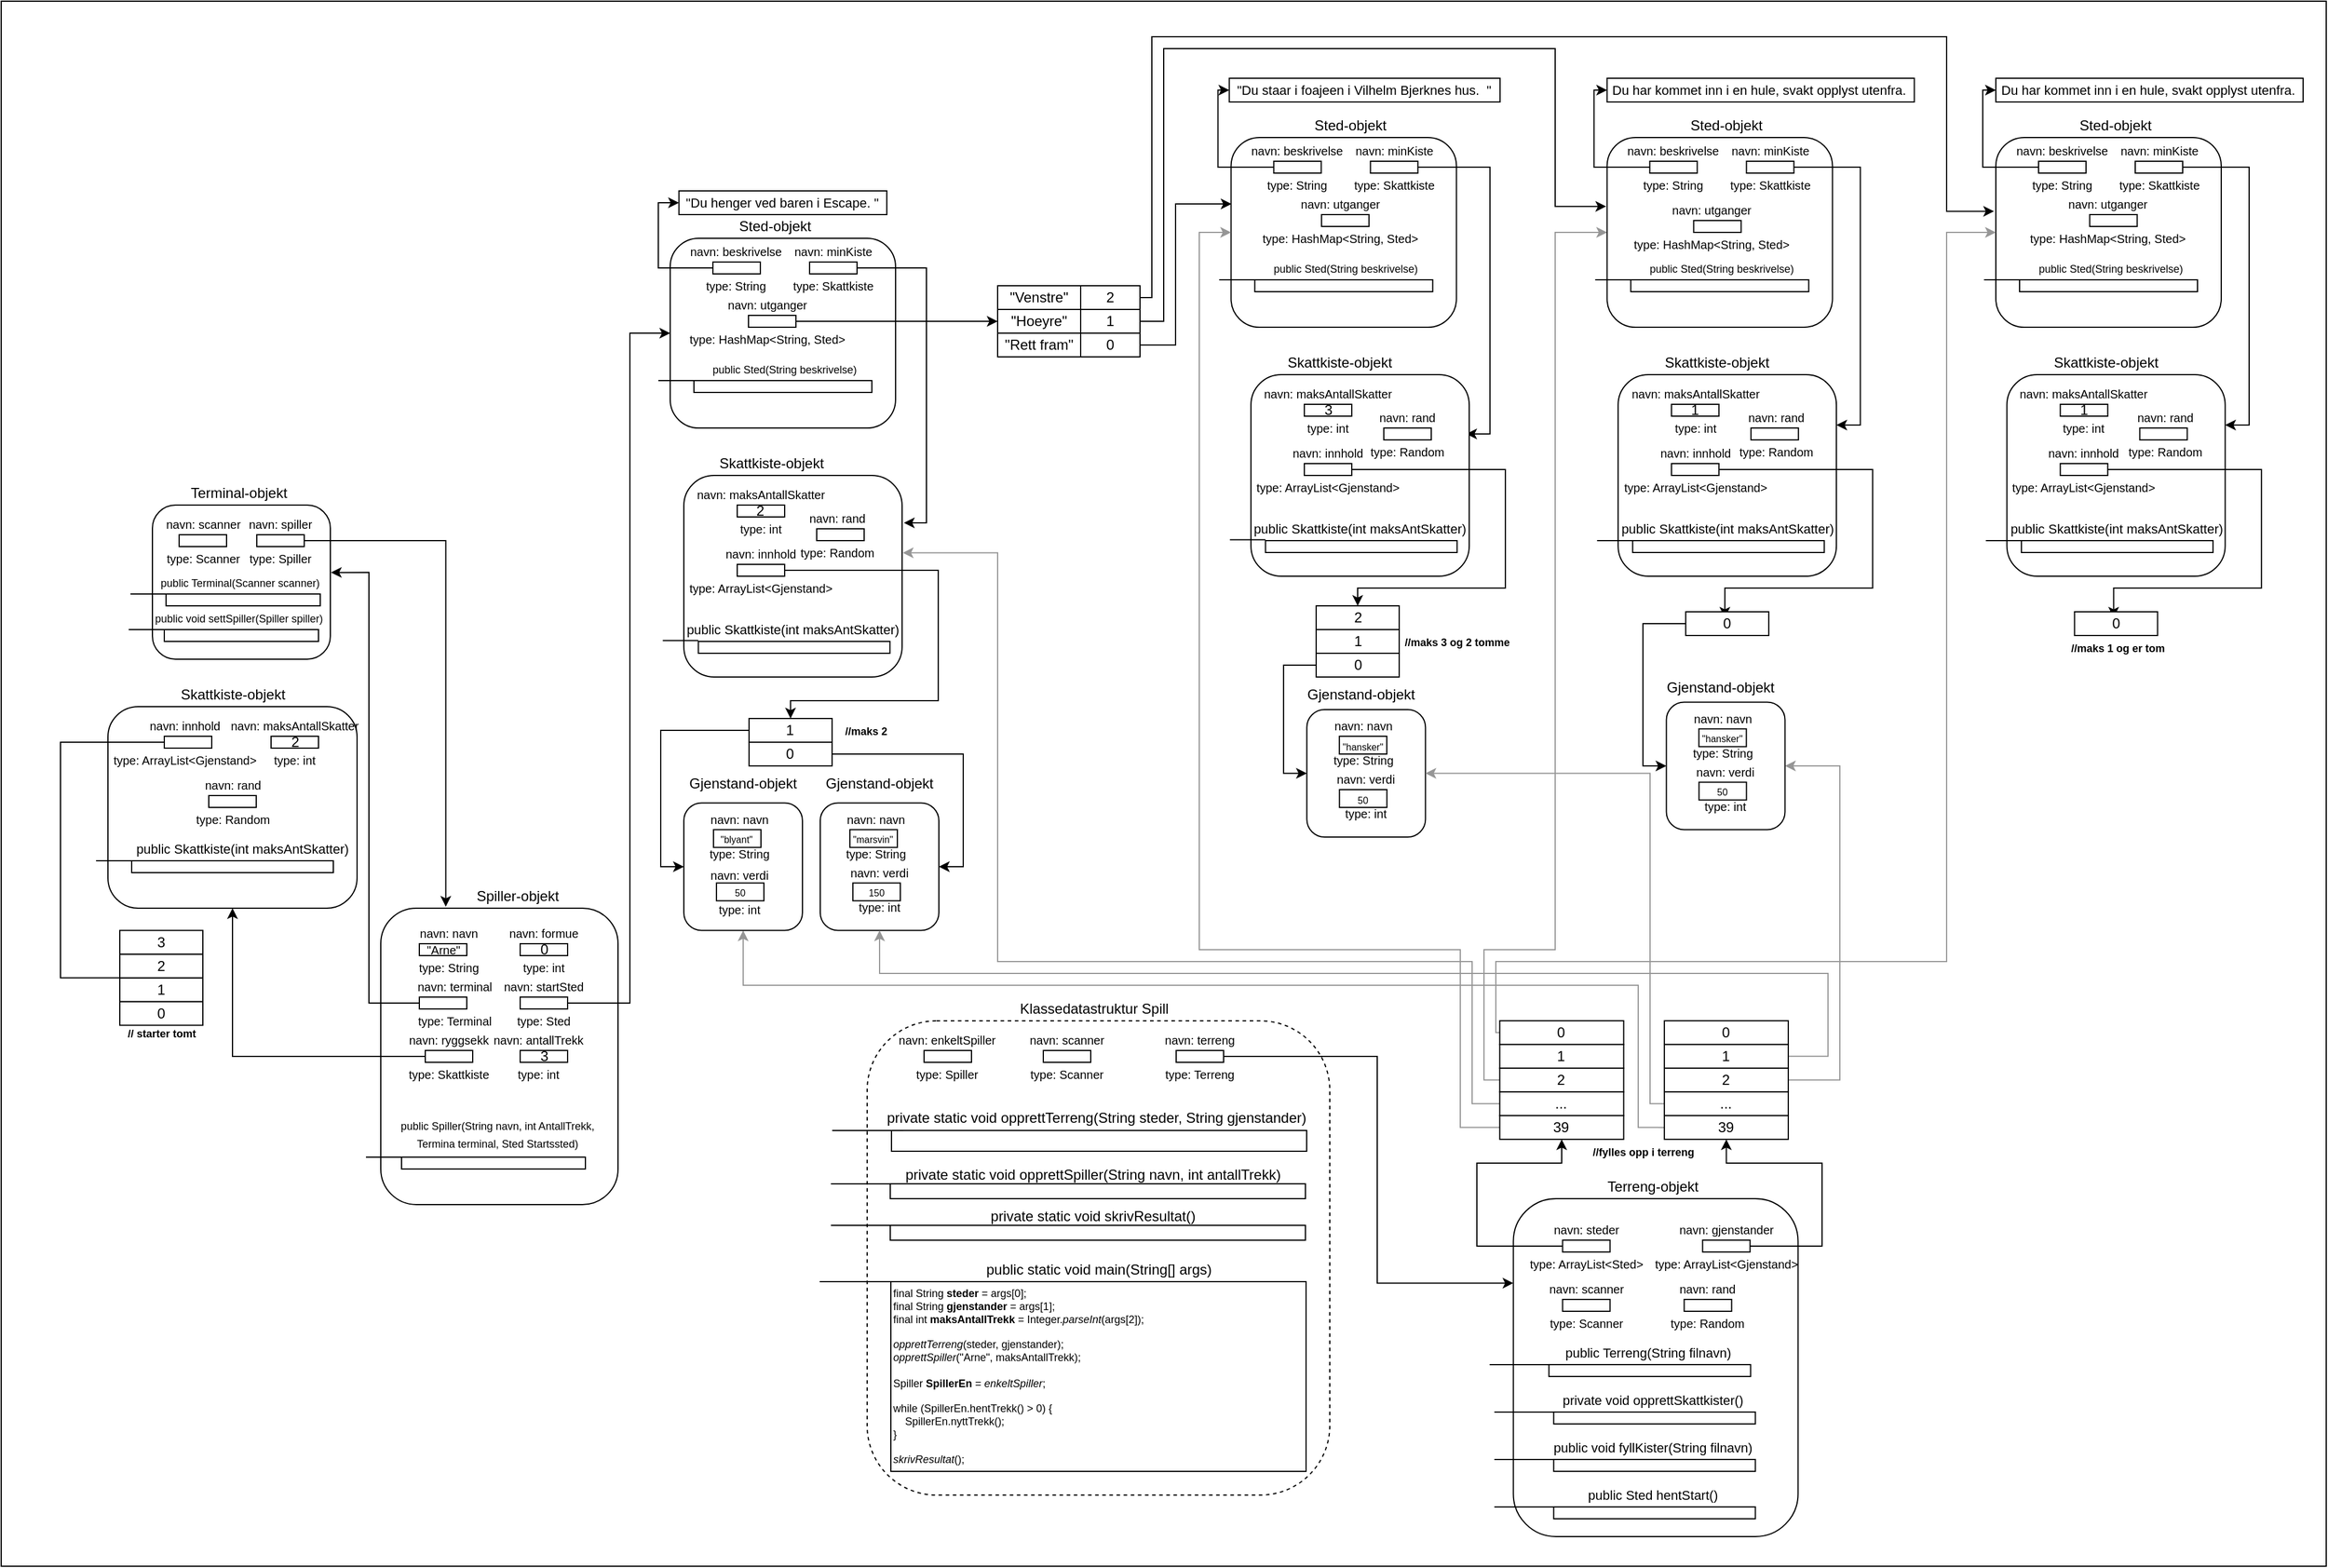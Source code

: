 <mxfile version="13.1.14" type="device"><diagram id="mCCwkAcWdpf4mXvRoD9i" name="Page-1"><mxGraphModel dx="4951" dy="3413" grid="1" gridSize="10" guides="1" tooltips="1" connect="1" arrows="1" fold="1" page="1" pageScale="1" pageWidth="827" pageHeight="1169" math="0" shadow="0"><root><mxCell id="0"/><mxCell id="1" parent="0"/><mxCell id="dmCT7f-H6KUeQnT7ALLQ-452" value="" style="rounded=0;whiteSpace=wrap;html=1;fillColor=none;" parent="1" vertex="1"><mxGeometry x="-520" y="-360" width="1960" height="1320" as="geometry"/></mxCell><mxCell id="dmCT7f-H6KUeQnT7ALLQ-280" value="" style="rounded=1;whiteSpace=wrap;html=1;" parent="1" vertex="1"><mxGeometry x="580.67" y="237.5" width="100" height="107.5" as="geometry"/></mxCell><mxCell id="dmCT7f-H6KUeQnT7ALLQ-285" value="&lt;font style=&quot;font-size: 10px&quot;&gt;navn: navn&lt;br&gt;&lt;br&gt;type: String&lt;/font&gt;" style="text;html=1;strokeColor=none;fillColor=none;align=center;verticalAlign=middle;whiteSpace=wrap;rounded=0;" parent="1" vertex="1"><mxGeometry x="550.67" y="255" width="155" height="20" as="geometry"/></mxCell><mxCell id="6" value="" style="rounded=1;whiteSpace=wrap;html=1;" parent="1" vertex="1"><mxGeometry x="55.47" y="40" width="184" height="170" as="geometry"/></mxCell><mxCell id="7" value="" style="rounded=1;whiteSpace=wrap;html=1;" parent="1" vertex="1"><mxGeometry x="-200.0" y="404.97" width="200" height="250" as="geometry"/></mxCell><mxCell id="8" value="&lt;font style=&quot;font-size: 10px&quot;&gt;navn: navn&lt;br&gt;&lt;br&gt;type: String&lt;/font&gt;" style="text;html=1;strokeColor=none;fillColor=none;align=center;verticalAlign=middle;whiteSpace=wrap;rounded=0;" parent="1" vertex="1"><mxGeometry x="-220.0" y="430" width="155" height="20" as="geometry"/></mxCell><mxCell id="9" value="" style="rounded=1;whiteSpace=wrap;html=1;dashed=1;" parent="1" vertex="1"><mxGeometry x="210" y="500" width="390" height="400" as="geometry"/></mxCell><mxCell id="10" value="&lt;font style=&quot;font-size: 10px&quot;&gt;navn: enkeltSpiller&lt;br&gt;&lt;br&gt;type: Spiller&lt;/font&gt;" style="text;html=1;strokeColor=none;fillColor=none;align=center;verticalAlign=middle;whiteSpace=wrap;rounded=0;" parent="1" vertex="1"><mxGeometry x="200.47" y="520" width="155" height="20" as="geometry"/></mxCell><mxCell id="12" value="" style="rounded=0;whiteSpace=wrap;html=1;" parent="1" vertex="1"><mxGeometry x="257.97" y="525" width="40" height="10" as="geometry"/></mxCell><mxCell id="15" value="&lt;pre style=&quot;font-size: 9px&quot;&gt;&lt;pre&gt;&lt;font face=&quot;Helvetica&quot; style=&quot;background-color: rgb(255 , 255 , 255)&quot;&gt;final String &lt;b&gt;steder &lt;/b&gt;= args[0];&lt;br&gt;final String &lt;b&gt;gjenstander &lt;/b&gt;= args[1];&lt;br&gt;final int &lt;b&gt;maksAntallTrekk &lt;/b&gt;= Integer.&lt;span style=&quot;font-style: italic&quot;&gt;parseInt&lt;/span&gt;(args[2]);&lt;br&gt;&lt;br&gt;&lt;span style=&quot;font-style: italic&quot;&gt;opprettTerreng&lt;/span&gt;(steder, gjenstander);&lt;br&gt;&lt;span style=&quot;font-style: italic&quot;&gt;opprettSpiller&lt;/span&gt;(&quot;Arne&quot;, maksAntallTrekk);&lt;br&gt;&lt;br&gt;Spiller &lt;b&gt;SpillerEn &lt;/b&gt;= &lt;span style=&quot;font-style: italic&quot;&gt;enkeltSpiller&lt;/span&gt;;&lt;br&gt;&lt;br&gt;while (SpillerEn.hentTrekk() &amp;gt; 0) {&lt;br&gt;    SpillerEn.nyttTrekk();&lt;br&gt;}&lt;br&gt;&lt;br&gt;&lt;span style=&quot;font-style: italic&quot;&gt;skrivResultat&lt;/span&gt;();&lt;/font&gt;&lt;/pre&gt;&lt;/pre&gt;" style="rounded=0;whiteSpace=wrap;html=1;align=left;" parent="1" vertex="1"><mxGeometry x="230" y="720" width="350" height="160" as="geometry"/></mxCell><mxCell id="16" value="" style="endArrow=none;html=1;" parent="1" edge="1"><mxGeometry width="50" height="50" relative="1" as="geometry"><mxPoint x="170" y="720" as="sourcePoint"/><mxPoint x="230" y="720" as="targetPoint"/></mxGeometry></mxCell><mxCell id="17" value="public static void main(String[] args)" style="text;html=1;align=center;verticalAlign=middle;resizable=0;points=[];autosize=1;" parent="1" vertex="1"><mxGeometry x="300.47" y="700" width="210" height="20" as="geometry"/></mxCell><mxCell id="18" value="Spiller-objekt" style="text;html=1;align=center;verticalAlign=middle;resizable=0;points=[];autosize=1;" parent="1" vertex="1"><mxGeometry x="-125.0" y="384.97" width="80" height="20" as="geometry"/></mxCell><mxCell id="19" value="&lt;font size=&quot;1&quot;&gt;&quot;Arne&quot;&lt;/font&gt;" style="rounded=0;whiteSpace=wrap;html=1;" parent="1" vertex="1"><mxGeometry x="-167.5" y="434.97" width="40" height="10" as="geometry"/></mxCell><mxCell id="20" value="&lt;font style=&quot;font-size: 10px&quot;&gt;navn: formue&lt;br&gt;0&lt;br&gt;type: int&lt;/font&gt;" style="text;html=1;strokeColor=none;fillColor=none;align=center;verticalAlign=middle;whiteSpace=wrap;rounded=0;" parent="1" vertex="1"><mxGeometry x="-140.0" y="429.97" width="155" height="20" as="geometry"/></mxCell><mxCell id="21" value="0" style="rounded=0;whiteSpace=wrap;html=1;" parent="1" vertex="1"><mxGeometry x="-82.5" y="434.97" width="40" height="10" as="geometry"/></mxCell><mxCell id="22" value="&lt;font style=&quot;font-size: 10px&quot;&gt;navn: terminal&lt;br&gt;&lt;br&gt;type: Terminal&lt;/font&gt;" style="text;html=1;strokeColor=none;fillColor=none;align=center;verticalAlign=middle;whiteSpace=wrap;rounded=0;" parent="1" vertex="1"><mxGeometry x="-215.0" y="475" width="155" height="20" as="geometry"/></mxCell><mxCell id="dmCT7f-H6KUeQnT7ALLQ-233" style="edgeStyle=orthogonalEdgeStyle;rounded=0;orthogonalLoop=1;jettySize=auto;html=1;entryX=1.01;entryY=0.091;entryDx=0;entryDy=0;entryPerimeter=0;" parent="1" source="24" target="195" edge="1"><mxGeometry relative="1" as="geometry"><Array as="points"><mxPoint x="-210" y="485"/><mxPoint x="-210" y="122"/></Array></mxGeometry></mxCell><mxCell id="24" value="" style="rounded=0;whiteSpace=wrap;html=1;" parent="1" vertex="1"><mxGeometry x="-167.5" y="479.97" width="40" height="10" as="geometry"/></mxCell><mxCell id="25" value="&lt;font style=&quot;font-size: 10px&quot;&gt;navn: startSted&lt;br&gt;&lt;br&gt;type: Sted&lt;/font&gt;" style="text;html=1;strokeColor=none;fillColor=none;align=center;verticalAlign=middle;whiteSpace=wrap;rounded=0;" parent="1" vertex="1"><mxGeometry x="-140.0" y="474.97" width="155" height="20" as="geometry"/></mxCell><mxCell id="26" style="edgeStyle=orthogonalEdgeStyle;rounded=0;orthogonalLoop=1;jettySize=auto;html=1;" parent="1" source="27" target="56" edge="1"><mxGeometry relative="1" as="geometry"><mxPoint x="480" y="160" as="targetPoint"/><Array as="points"><mxPoint x="10" y="485"/><mxPoint x="10" y="-80"/></Array></mxGeometry></mxCell><mxCell id="27" value="" style="rounded=0;whiteSpace=wrap;html=1;" parent="1" vertex="1"><mxGeometry x="-82.5" y="479.97" width="40" height="10" as="geometry"/></mxCell><mxCell id="28" value="&lt;font style=&quot;font-size: 9px&quot;&gt;public Spiller(String navn, int AntallTrekk, &lt;br&gt;Termina terminal, Sted Startssted)&lt;/font&gt;" style="text;html=1;align=center;verticalAlign=middle;resizable=0;points=[];autosize=1;" parent="1" vertex="1"><mxGeometry x="-192.5" y="574.97" width="180" height="40" as="geometry"/></mxCell><mxCell id="29" value="" style="rounded=0;whiteSpace=wrap;html=1;" parent="1" vertex="1"><mxGeometry x="-182.5" y="614.97" width="155" height="10" as="geometry"/></mxCell><mxCell id="30" value="" style="endArrow=none;html=1;" parent="1" edge="1"><mxGeometry width="50" height="50" relative="1" as="geometry"><mxPoint x="-212.5" y="614.97" as="sourcePoint"/><mxPoint x="-182.5" y="614.97" as="targetPoint"/></mxGeometry></mxCell><mxCell id="31" value="&lt;font style=&quot;font-size: 10px&quot;&gt;navn: ryggsekk&lt;br&gt;&lt;br&gt;type: Skattkiste&lt;/font&gt;" style="text;html=1;strokeColor=none;fillColor=none;align=center;verticalAlign=middle;whiteSpace=wrap;rounded=0;" parent="1" vertex="1"><mxGeometry x="-220.0" y="519.97" width="155" height="20" as="geometry"/></mxCell><mxCell id="32" style="edgeStyle=orthogonalEdgeStyle;rounded=0;orthogonalLoop=1;jettySize=auto;html=1;" parent="1" source="33" target="36" edge="1"><mxGeometry relative="1" as="geometry"><mxPoint y="240" as="targetPoint"/></mxGeometry></mxCell><mxCell id="33" value="" style="rounded=0;whiteSpace=wrap;html=1;" parent="1" vertex="1"><mxGeometry x="-162.5" y="524.97" width="40" height="10" as="geometry"/></mxCell><mxCell id="34" value="&lt;font style=&quot;font-size: 10px&quot;&gt;navn: antallTrekk&lt;br&gt;&lt;br&gt;type: int&lt;/font&gt;" style="text;html=1;strokeColor=none;fillColor=none;align=center;verticalAlign=middle;whiteSpace=wrap;rounded=0;" parent="1" vertex="1"><mxGeometry x="-127.5" y="519.94" width="120" height="20" as="geometry"/></mxCell><mxCell id="35" value="3" style="rounded=0;whiteSpace=wrap;html=1;" parent="1" vertex="1"><mxGeometry x="-82.5" y="524.97" width="40" height="10" as="geometry"/></mxCell><mxCell id="36" value="" style="rounded=1;whiteSpace=wrap;html=1;" parent="1" vertex="1"><mxGeometry x="-430" y="235" width="210" height="170" as="geometry"/></mxCell><mxCell id="37" value="Skattkiste-objekt" style="text;html=1;align=center;verticalAlign=middle;resizable=0;points=[];autosize=1;" parent="1" vertex="1"><mxGeometry x="-375" y="215" width="100" height="20" as="geometry"/></mxCell><mxCell id="38" value="&lt;font style=&quot;font-size: 10px&quot;&gt;navn: maksAntallSkatter&lt;br&gt;0&lt;br&gt;type: int&lt;/font&gt;" style="text;html=1;strokeColor=none;fillColor=none;align=center;verticalAlign=middle;whiteSpace=wrap;rounded=0;" parent="1" vertex="1"><mxGeometry x="-350" y="255" width="155" height="20" as="geometry"/></mxCell><mxCell id="39" value="2" style="rounded=0;whiteSpace=wrap;html=1;" parent="1" vertex="1"><mxGeometry x="-292.5" y="260" width="40" height="10" as="geometry"/></mxCell><mxCell id="40" value="&lt;font style=&quot;font-size: 10px&quot;&gt;navn: innhold&lt;br&gt;0&lt;br&gt;type: ArrayList&amp;lt;Gjenstand&amp;gt;&lt;/font&gt;" style="text;html=1;strokeColor=none;fillColor=none;align=center;verticalAlign=middle;whiteSpace=wrap;rounded=0;" parent="1" vertex="1"><mxGeometry x="-430" y="255" width="130" height="20" as="geometry"/></mxCell><mxCell id="41" style="edgeStyle=orthogonalEdgeStyle;rounded=0;orthogonalLoop=1;jettySize=auto;html=1;entryX=1;entryY=1;entryDx=0;entryDy=0;" parent="1" source="42" target="48" edge="1"><mxGeometry relative="1" as="geometry"><Array as="points"><mxPoint x="-470" y="265"/><mxPoint x="-470" y="464"/></Array></mxGeometry></mxCell><mxCell id="42" value="" style="rounded=0;whiteSpace=wrap;html=1;" parent="1" vertex="1"><mxGeometry x="-382.5" y="260" width="40" height="10" as="geometry"/></mxCell><mxCell id="43" value="&lt;font style=&quot;font-size: 11px&quot;&gt;public Skattkiste(int maksAntSkatter)&lt;/font&gt;" style="text;html=1;align=center;verticalAlign=middle;resizable=0;points=[];autosize=1;" parent="1" vertex="1"><mxGeometry x="-412.5" y="345" width="190" height="20" as="geometry"/></mxCell><mxCell id="44" value="" style="rounded=0;whiteSpace=wrap;html=1;" parent="1" vertex="1"><mxGeometry x="-410" y="365" width="170" height="10" as="geometry"/></mxCell><mxCell id="45" value="" style="endArrow=none;html=1;" parent="1" edge="1"><mxGeometry width="50" height="50" relative="1" as="geometry"><mxPoint x="-440" y="365" as="sourcePoint"/><mxPoint x="-402.5" y="365" as="targetPoint"/></mxGeometry></mxCell><mxCell id="46" value="0" style="rounded=0;whiteSpace=wrap;html=1;" parent="1" vertex="1"><mxGeometry x="-420" y="483.75" width="70" height="20" as="geometry"/></mxCell><mxCell id="47" value="1" style="rounded=0;whiteSpace=wrap;html=1;" parent="1" vertex="1"><mxGeometry x="-420" y="463.75" width="70" height="20" as="geometry"/></mxCell><mxCell id="48" value="2" style="rounded=0;whiteSpace=wrap;html=1;" parent="1" vertex="1"><mxGeometry x="-420" y="443.75" width="70" height="20" as="geometry"/></mxCell><mxCell id="49" value="3" style="rounded=0;whiteSpace=wrap;html=1;" parent="1" vertex="1"><mxGeometry x="-420" y="423.75" width="70" height="20" as="geometry"/></mxCell><mxCell id="50" value="" style="rounded=1;whiteSpace=wrap;html=1;" parent="1" vertex="1"><mxGeometry x="-392.5" y="65" width="150" height="130" as="geometry"/></mxCell><mxCell id="51" value="&lt;font style=&quot;font-size: 9px&quot;&gt;public void settSpiller(Spiller spiller)&lt;/font&gt;" style="text;html=1;align=center;verticalAlign=middle;resizable=0;points=[];autosize=1;" parent="1" vertex="1"><mxGeometry x="-400" y="150" width="160" height="20" as="geometry"/></mxCell><mxCell id="52" value="" style="rounded=0;whiteSpace=wrap;html=1;" parent="1" vertex="1"><mxGeometry x="-382.5" y="170" width="130" height="10" as="geometry"/></mxCell><mxCell id="53" value="&lt;font style=&quot;font-size: 10px&quot;&gt;navn: scanner&lt;br&gt;0&lt;br&gt;type: Scanner&lt;/font&gt;" style="text;html=1;strokeColor=none;fillColor=none;align=center;verticalAlign=middle;whiteSpace=wrap;rounded=0;" parent="1" vertex="1"><mxGeometry x="-427.5" y="85" width="155" height="20" as="geometry"/></mxCell><mxCell id="54" value="" style="rounded=0;whiteSpace=wrap;html=1;" parent="1" vertex="1"><mxGeometry x="-370" y="90" width="40" height="10" as="geometry"/></mxCell><mxCell id="55" value="" style="endArrow=none;html=1;" parent="1" edge="1"><mxGeometry width="50" height="50" relative="1" as="geometry"><mxPoint x="-412.5" y="170" as="sourcePoint"/><mxPoint x="-382.5" y="170" as="targetPoint"/></mxGeometry></mxCell><mxCell id="56" value="" style="rounded=1;whiteSpace=wrap;html=1;" parent="1" vertex="1"><mxGeometry x="43.97" y="-160" width="190" height="160" as="geometry"/></mxCell><mxCell id="57" value="Sted-objekt" style="text;html=1;align=center;verticalAlign=middle;resizable=0;points=[];autosize=1;" parent="1" vertex="1"><mxGeometry x="92.47" y="-180" width="80" height="20" as="geometry"/></mxCell><mxCell id="58" value="&lt;font style=&quot;font-size: 10px&quot;&gt;navn: beskrivelse&lt;br&gt;0&lt;br&gt;type: String&lt;/font&gt;" style="text;html=1;strokeColor=none;fillColor=none;align=center;verticalAlign=middle;whiteSpace=wrap;rounded=0;" parent="1" vertex="1"><mxGeometry x="22.47" y="-145" width="155" height="20" as="geometry"/></mxCell><mxCell id="59" style="edgeStyle=orthogonalEdgeStyle;rounded=0;orthogonalLoop=1;jettySize=auto;html=1;" parent="1" source="60" target="70" edge="1"><mxGeometry relative="1" as="geometry"><mxPoint x="23.97" y="-210" as="targetPoint"/><Array as="points"><mxPoint x="33.97" y="-135"/></Array></mxGeometry></mxCell><mxCell id="60" value="" style="rounded=0;whiteSpace=wrap;html=1;" parent="1" vertex="1"><mxGeometry x="79.97" y="-140" width="40" height="10" as="geometry"/></mxCell><mxCell id="61" value="&lt;span style=&quot;font-size: 10px&quot;&gt;navn: minKiste&lt;br&gt;&lt;br&gt;type: Skattkiste&lt;br&gt;&lt;/span&gt;" style="text;html=1;strokeColor=none;fillColor=none;align=center;verticalAlign=middle;whiteSpace=wrap;rounded=0;" parent="1" vertex="1"><mxGeometry x="103.97" y="-145" width="155" height="20" as="geometry"/></mxCell><mxCell id="dmCT7f-H6KUeQnT7ALLQ-265" style="edgeStyle=orthogonalEdgeStyle;rounded=0;orthogonalLoop=1;jettySize=auto;html=1;" parent="1" source="63" edge="1"><mxGeometry relative="1" as="geometry"><mxPoint x="241" y="80" as="targetPoint"/><Array as="points"><mxPoint x="260" y="-135"/><mxPoint x="260" y="80"/></Array></mxGeometry></mxCell><mxCell id="63" value="" style="rounded=0;whiteSpace=wrap;html=1;" parent="1" vertex="1"><mxGeometry x="161.47" y="-140" width="40" height="10" as="geometry"/></mxCell><mxCell id="64" value="&lt;font style=&quot;font-size: 10px&quot;&gt;navn: utganger&lt;br&gt;&lt;br&gt;type: HashMap&amp;lt;String, Sted&amp;gt;&lt;/font&gt;" style="text;html=1;strokeColor=none;fillColor=none;align=center;verticalAlign=middle;whiteSpace=wrap;rounded=0;" parent="1" vertex="1"><mxGeometry x="53.68" y="-100" width="144.29" height="20" as="geometry"/></mxCell><mxCell id="dmCT7f-H6KUeQnT7ALLQ-352" style="edgeStyle=orthogonalEdgeStyle;rounded=0;orthogonalLoop=1;jettySize=auto;html=1;strokeColor=#000000;" parent="1" source="66" edge="1"><mxGeometry relative="1" as="geometry"><mxPoint x="320" y="-90" as="targetPoint"/></mxGeometry></mxCell><mxCell id="66" value="" style="rounded=0;whiteSpace=wrap;html=1;" parent="1" vertex="1"><mxGeometry x="109.97" y="-95" width="40" height="10" as="geometry"/></mxCell><mxCell id="67" value="&lt;font style=&quot;font-size: 9px&quot;&gt;public Sted(String beskrivelse)&lt;/font&gt;" style="text;html=1;align=center;verticalAlign=middle;resizable=0;points=[];autosize=1;" parent="1" vertex="1"><mxGeometry x="69.97" y="-60" width="140" height="20" as="geometry"/></mxCell><mxCell id="68" value="" style="rounded=0;whiteSpace=wrap;html=1;" parent="1" vertex="1"><mxGeometry x="63.97" y="-40" width="150" height="10" as="geometry"/></mxCell><mxCell id="69" value="" style="endArrow=none;html=1;" parent="1" edge="1"><mxGeometry width="50" height="50" relative="1" as="geometry"><mxPoint x="33.97" y="-40" as="sourcePoint"/><mxPoint x="69.97" y="-40" as="targetPoint"/></mxGeometry></mxCell><mxCell id="70" value="&lt;div style=&quot;font-size: 11px&quot;&gt;&lt;div&gt;&quot;Du henger ved baren i Escape. &quot;&lt;/div&gt;&lt;/div&gt;" style="rounded=0;whiteSpace=wrap;html=1;align=center;" parent="1" vertex="1"><mxGeometry x="51.34" y="-200" width="175.25" height="20" as="geometry"/></mxCell><mxCell id="71" value="Skattkiste-objekt" style="text;html=1;align=center;verticalAlign=middle;resizable=0;points=[];autosize=1;" parent="1" vertex="1"><mxGeometry x="79.47" y="20" width="100" height="20" as="geometry"/></mxCell><mxCell id="72" value="&lt;font style=&quot;font-size: 10px&quot;&gt;navn: maksAntallSkatter&lt;br&gt;0&lt;br&gt;type: int&lt;/font&gt;" style="text;html=1;strokeColor=none;fillColor=none;align=center;verticalAlign=middle;whiteSpace=wrap;rounded=0;" parent="1" vertex="1"><mxGeometry x="42.97" y="60" width="155" height="20" as="geometry"/></mxCell><mxCell id="73" value="2" style="rounded=0;whiteSpace=wrap;html=1;" parent="1" vertex="1"><mxGeometry x="100.47" y="65" width="40" height="10" as="geometry"/></mxCell><mxCell id="74" value="&lt;font style=&quot;font-size: 10px&quot;&gt;navn: innhold&lt;br&gt;0&lt;br&gt;type: ArrayList&amp;lt;Gjenstand&amp;gt;&lt;/font&gt;" style="text;html=1;strokeColor=none;fillColor=none;align=center;verticalAlign=middle;whiteSpace=wrap;rounded=0;" parent="1" vertex="1"><mxGeometry x="42.97" y="110" width="155" height="20" as="geometry"/></mxCell><mxCell id="75" style="edgeStyle=orthogonalEdgeStyle;rounded=0;orthogonalLoop=1;jettySize=auto;html=1;entryX=0.5;entryY=0;entryDx=0;entryDy=0;" parent="1" source="76" target="83" edge="1"><mxGeometry relative="1" as="geometry"><Array as="points"><mxPoint x="269.97" y="120"/><mxPoint x="269.97" y="230"/><mxPoint x="145.97" y="230"/></Array></mxGeometry></mxCell><mxCell id="76" value="" style="rounded=0;whiteSpace=wrap;html=1;" parent="1" vertex="1"><mxGeometry x="100.47" y="115" width="40" height="10" as="geometry"/></mxCell><mxCell id="77" value="&lt;font style=&quot;font-size: 11px&quot;&gt;public Skattkiste(int maksAntSkatter)&lt;/font&gt;" style="text;html=1;align=center;verticalAlign=middle;resizable=0;points=[];autosize=1;" parent="1" vertex="1"><mxGeometry x="52.22" y="160" width="190" height="20" as="geometry"/></mxCell><mxCell id="78" value="" style="rounded=0;whiteSpace=wrap;html=1;" parent="1" vertex="1"><mxGeometry x="67.72" y="180" width="161.5" height="10" as="geometry"/></mxCell><mxCell id="79" value="" style="endArrow=none;html=1;" parent="1" edge="1"><mxGeometry width="50" height="50" relative="1" as="geometry"><mxPoint x="37.72" y="179.31" as="sourcePoint"/><mxPoint x="67.72" y="179.31" as="targetPoint"/></mxGeometry></mxCell><mxCell id="dmCT7f-H6KUeQnT7ALLQ-262" style="edgeStyle=orthogonalEdgeStyle;rounded=0;orthogonalLoop=1;jettySize=auto;html=1;entryX=1;entryY=0.5;entryDx=0;entryDy=0;" parent="1" source="81" target="84" edge="1"><mxGeometry relative="1" as="geometry"><Array as="points"><mxPoint x="291" y="275"/><mxPoint x="291" y="370"/></Array></mxGeometry></mxCell><mxCell id="81" value="0" style="rounded=0;whiteSpace=wrap;html=1;" parent="1" vertex="1"><mxGeometry x="110.44" y="265" width="70" height="20" as="geometry"/></mxCell><mxCell id="dmCT7f-H6KUeQnT7ALLQ-261" style="edgeStyle=orthogonalEdgeStyle;rounded=0;orthogonalLoop=1;jettySize=auto;html=1;entryX=0;entryY=0.5;entryDx=0;entryDy=0;" parent="1" source="83" target="dmCT7f-H6KUeQnT7ALLQ-253" edge="1"><mxGeometry relative="1" as="geometry"><Array as="points"><mxPoint x="36" y="255"/><mxPoint x="36" y="370"/></Array></mxGeometry></mxCell><mxCell id="83" value="1" style="rounded=0;whiteSpace=wrap;html=1;" parent="1" vertex="1"><mxGeometry x="110.44" y="245" width="70" height="20" as="geometry"/></mxCell><mxCell id="84" value="" style="rounded=1;whiteSpace=wrap;html=1;" parent="1" vertex="1"><mxGeometry x="170.47" y="316.25" width="100" height="107.5" as="geometry"/></mxCell><mxCell id="85" value="Gjenstand-objekt" style="text;html=1;align=center;verticalAlign=middle;resizable=0;points=[];autosize=1;" parent="1" vertex="1"><mxGeometry x="165.47" y="290" width="110" height="20" as="geometry"/></mxCell><mxCell id="87" value="&lt;font style=&quot;font-size: 8px&quot;&gt;&quot;marsvin&quot;&lt;/font&gt;" style="rounded=0;whiteSpace=wrap;html=1;" parent="1" vertex="1"><mxGeometry x="195.47" y="338.75" width="40" height="15" as="geometry"/></mxCell><mxCell id="88" value="&lt;font style=&quot;font-size: 10px&quot;&gt;navn: verdi&lt;br&gt;&lt;br&gt;type: int&lt;/font&gt;" style="text;html=1;strokeColor=none;fillColor=none;align=center;verticalAlign=middle;whiteSpace=wrap;rounded=0;" parent="1" vertex="1"><mxGeometry x="142.97" y="378.75" width="155" height="20" as="geometry"/></mxCell><mxCell id="89" value="&lt;font style=&quot;font-size: 8px&quot;&gt;150&lt;/font&gt;" style="rounded=0;whiteSpace=wrap;html=1;" parent="1" vertex="1"><mxGeometry x="197.97" y="383.75" width="40" height="15" as="geometry"/></mxCell><mxCell id="93" value="&lt;font style=&quot;font-size: 10px&quot;&gt;navn: navn&lt;br&gt;&lt;br&gt;type: String&lt;/font&gt;" style="text;html=1;strokeColor=none;fillColor=none;align=center;verticalAlign=middle;whiteSpace=wrap;rounded=0;" parent="1" vertex="1"><mxGeometry x="140.47" y="333.75" width="155" height="20" as="geometry"/></mxCell><mxCell id="94" value="" style="rounded=1;whiteSpace=wrap;html=1;" parent="1" vertex="1"><mxGeometry x="516.78" y="-245" width="190" height="160" as="geometry"/></mxCell><mxCell id="95" value="Sted-objekt" style="text;html=1;align=center;verticalAlign=middle;resizable=0;points=[];autosize=1;" parent="1" vertex="1"><mxGeometry x="576.78" y="-265" width="80" height="20" as="geometry"/></mxCell><mxCell id="96" value="&lt;font style=&quot;font-size: 10px&quot;&gt;navn: beskrivelse&lt;br&gt;0&lt;br&gt;type: String&lt;/font&gt;" style="text;html=1;strokeColor=none;fillColor=none;align=center;verticalAlign=middle;whiteSpace=wrap;rounded=0;" parent="1" vertex="1"><mxGeometry x="495.28" y="-230" width="155" height="20" as="geometry"/></mxCell><mxCell id="97" style="edgeStyle=orthogonalEdgeStyle;rounded=0;orthogonalLoop=1;jettySize=auto;html=1;" parent="1" source="98" target="108" edge="1"><mxGeometry relative="1" as="geometry"><mxPoint x="496.78" y="-295" as="targetPoint"/><Array as="points"><mxPoint x="505.75" y="-220"/></Array></mxGeometry></mxCell><mxCell id="98" value="" style="rounded=0;whiteSpace=wrap;html=1;" parent="1" vertex="1"><mxGeometry x="552.78" y="-225" width="40" height="10" as="geometry"/></mxCell><mxCell id="99" value="&lt;span style=&quot;font-size: 10px&quot;&gt;navn: minKiste&lt;br&gt;&lt;br&gt;type: Skattkiste&lt;br&gt;&lt;/span&gt;" style="text;html=1;strokeColor=none;fillColor=none;align=center;verticalAlign=middle;whiteSpace=wrap;rounded=0;" parent="1" vertex="1"><mxGeometry x="576.78" y="-230" width="155" height="20" as="geometry"/></mxCell><mxCell id="dmCT7f-H6KUeQnT7ALLQ-298" style="edgeStyle=orthogonalEdgeStyle;rounded=0;orthogonalLoop=1;jettySize=auto;html=1;" parent="1" source="101" edge="1"><mxGeometry relative="1" as="geometry"><mxPoint x="715.03" y="5" as="targetPoint"/><Array as="points"><mxPoint x="735.03" y="-220"/><mxPoint x="735.03" y="5"/></Array></mxGeometry></mxCell><mxCell id="101" value="" style="rounded=0;whiteSpace=wrap;html=1;" parent="1" vertex="1"><mxGeometry x="634.28" y="-225" width="40" height="10" as="geometry"/></mxCell><mxCell id="105" value="&lt;font style=&quot;font-size: 9px&quot;&gt;public Sted(String beskrivelse)&lt;/font&gt;" style="text;html=1;align=center;verticalAlign=middle;resizable=0;points=[];autosize=1;" parent="1" vertex="1"><mxGeometry x="542.78" y="-145" width="140" height="20" as="geometry"/></mxCell><mxCell id="106" value="" style="rounded=0;whiteSpace=wrap;html=1;" parent="1" vertex="1"><mxGeometry x="536.78" y="-125" width="150" height="10" as="geometry"/></mxCell><mxCell id="107" value="" style="endArrow=none;html=1;" parent="1" edge="1"><mxGeometry width="50" height="50" relative="1" as="geometry"><mxPoint x="506.78" y="-125" as="sourcePoint"/><mxPoint x="542.78" y="-125" as="targetPoint"/></mxGeometry></mxCell><mxCell id="108" value="&lt;div&gt;&lt;font style=&quot;font-size: 11px&quot;&gt;&quot;Du staar i foajeen i Vilhelm Bjerknes hus.&amp;nbsp; &quot;&lt;/font&gt;&lt;/div&gt;" style="rounded=0;whiteSpace=wrap;html=1;align=center;" parent="1" vertex="1"><mxGeometry x="515.28" y="-295" width="228.28" height="20" as="geometry"/></mxCell><mxCell id="115" value="&lt;font style=&quot;font-size: 10px&quot;&gt;navn: scanner&lt;br&gt;&lt;br&gt;type: Scanner&lt;/font&gt;" style="text;html=1;strokeColor=none;fillColor=none;align=center;verticalAlign=middle;whiteSpace=wrap;rounded=0;" parent="1" vertex="1"><mxGeometry x="301" y="520" width="155" height="20" as="geometry"/></mxCell><mxCell id="116" value="" style="rounded=0;whiteSpace=wrap;html=1;" parent="1" vertex="1"><mxGeometry x="358.5" y="525" width="40" height="10" as="geometry"/></mxCell><mxCell id="117" value="&lt;font style=&quot;font-size: 10px&quot;&gt;navn: terreng&lt;br&gt;&lt;br&gt;type: Terreng&lt;/font&gt;" style="text;html=1;strokeColor=none;fillColor=none;align=center;verticalAlign=middle;whiteSpace=wrap;rounded=0;" parent="1" vertex="1"><mxGeometry x="413" y="520" width="155" height="20" as="geometry"/></mxCell><mxCell id="118" style="edgeStyle=orthogonalEdgeStyle;rounded=0;orthogonalLoop=1;jettySize=auto;html=1;entryX=0;entryY=0.25;entryDx=0;entryDy=0;" parent="1" source="119" target="127" edge="1"><mxGeometry relative="1" as="geometry"><mxPoint x="720" y="480" as="targetPoint"/><Array as="points"><mxPoint x="640" y="530"/><mxPoint x="640" y="721"/></Array></mxGeometry></mxCell><mxCell id="119" value="" style="rounded=0;whiteSpace=wrap;html=1;" parent="1" vertex="1"><mxGeometry x="470.5" y="525" width="40" height="10" as="geometry"/></mxCell><mxCell id="120" value="" style="rounded=0;whiteSpace=wrap;html=1;" parent="1" vertex="1"><mxGeometry x="230.53" y="592.47" width="350" height="17.53" as="geometry"/></mxCell><mxCell id="121" value="" style="endArrow=none;html=1;" parent="1" edge="1"><mxGeometry width="50" height="50" relative="1" as="geometry"><mxPoint x="180.53" y="592.47" as="sourcePoint"/><mxPoint x="240.53" y="592.47" as="targetPoint"/></mxGeometry></mxCell><mxCell id="122" value="private static void opprettTerreng(String steder, String gjenstander)" style="text;html=1;align=center;verticalAlign=middle;resizable=0;points=[];autosize=1;" parent="1" vertex="1"><mxGeometry x="218.03" y="572.47" width="370" height="20" as="geometry"/></mxCell><mxCell id="124" value="" style="endArrow=none;html=1;" parent="1" edge="1"><mxGeometry width="50" height="50" relative="1" as="geometry"><mxPoint x="179.47" y="637.44" as="sourcePoint"/><mxPoint x="239.47" y="637.44" as="targetPoint"/></mxGeometry></mxCell><mxCell id="126" value="Terminal-objekt" style="text;html=1;align=center;verticalAlign=middle;resizable=0;points=[];autosize=1;" parent="1" vertex="1"><mxGeometry x="-369.53" y="45" width="100" height="20" as="geometry"/></mxCell><mxCell id="127" value="" style="rounded=1;whiteSpace=wrap;html=1;" parent="1" vertex="1"><mxGeometry x="754.76" y="649.97" width="240" height="285" as="geometry"/></mxCell><mxCell id="128" value="&lt;font style=&quot;font-size: 10px&quot;&gt;navn: steder&lt;br&gt;&lt;br&gt;type: ArrayList&amp;lt;Sted&amp;gt;&lt;/font&gt;" style="text;html=1;strokeColor=none;fillColor=none;align=center;verticalAlign=middle;whiteSpace=wrap;rounded=0;" parent="1" vertex="1"><mxGeometry x="738.76" y="679.97" width="155" height="20" as="geometry"/></mxCell><mxCell id="129" style="edgeStyle=orthogonalEdgeStyle;rounded=0;orthogonalLoop=1;jettySize=auto;html=1;entryX=0.5;entryY=1;entryDx=0;entryDy=0;" parent="1" source="130" target="207" edge="1"><mxGeometry relative="1" as="geometry"><Array as="points"><mxPoint x="724" y="690"/><mxPoint x="724" y="620"/><mxPoint x="795" y="620"/></Array></mxGeometry></mxCell><mxCell id="130" value="" style="rounded=0;whiteSpace=wrap;html=1;" parent="1" vertex="1"><mxGeometry x="796.26" y="684.97" width="40" height="10" as="geometry"/></mxCell><mxCell id="131" value="&lt;font style=&quot;font-size: 10px&quot;&gt;navn: gjenstander&lt;br&gt;&lt;br&gt;type: ArrayList&amp;lt;Gjenstand&amp;gt;&lt;/font&gt;" style="text;html=1;strokeColor=none;fillColor=none;align=center;verticalAlign=middle;whiteSpace=wrap;rounded=0;" parent="1" vertex="1"><mxGeometry x="856.79" y="679.97" width="155" height="20" as="geometry"/></mxCell><mxCell id="132" style="edgeStyle=orthogonalEdgeStyle;rounded=0;orthogonalLoop=1;jettySize=auto;html=1;entryX=0.5;entryY=1;entryDx=0;entryDy=0;" parent="1" source="133" target="202" edge="1"><mxGeometry relative="1" as="geometry"><Array as="points"><mxPoint x="1015" y="690"/><mxPoint x="1015" y="620"/><mxPoint x="934" y="620"/></Array></mxGeometry></mxCell><mxCell id="133" value="" style="rounded=0;whiteSpace=wrap;html=1;" parent="1" vertex="1"><mxGeometry x="914.29" y="684.97" width="40" height="10" as="geometry"/></mxCell><mxCell id="134" value="&lt;font style=&quot;font-size: 10px&quot;&gt;navn: scanner&lt;br&gt;&lt;br&gt;type: Scanner&lt;/font&gt;" style="text;html=1;strokeColor=none;fillColor=none;align=center;verticalAlign=middle;whiteSpace=wrap;rounded=0;" parent="1" vertex="1"><mxGeometry x="738.76" y="729.97" width="155" height="20" as="geometry"/></mxCell><mxCell id="135" value="" style="rounded=0;whiteSpace=wrap;html=1;" parent="1" vertex="1"><mxGeometry x="796.26" y="734.97" width="40" height="10" as="geometry"/></mxCell><mxCell id="136" value="&lt;font style=&quot;font-size: 10px&quot;&gt;navn: rand&lt;br&gt;&lt;br&gt;type: Random&lt;/font&gt;" style="text;html=1;strokeColor=none;fillColor=none;align=center;verticalAlign=middle;whiteSpace=wrap;rounded=0;" parent="1" vertex="1"><mxGeometry x="841.26" y="729.97" width="155" height="20" as="geometry"/></mxCell><mxCell id="137" value="" style="rounded=0;whiteSpace=wrap;html=1;" parent="1" vertex="1"><mxGeometry x="898.76" y="734.97" width="40" height="10" as="geometry"/></mxCell><mxCell id="138" value="&lt;font style=&quot;font-size: 11px&quot;&gt;public Terreng(String filnavn)&lt;/font&gt;" style="text;html=1;align=center;verticalAlign=middle;resizable=0;points=[];autosize=1;" parent="1" vertex="1"><mxGeometry x="788.26" y="769.97" width="160" height="20" as="geometry"/></mxCell><mxCell id="139" value="" style="rounded=0;whiteSpace=wrap;html=1;" parent="1" vertex="1"><mxGeometry x="784.76" y="789.97" width="170" height="10" as="geometry"/></mxCell><mxCell id="140" value="" style="endArrow=none;html=1;" parent="1" edge="1"><mxGeometry width="50" height="50" relative="1" as="geometry"><mxPoint x="734.76" y="789.97" as="sourcePoint"/><mxPoint x="784.76" y="789.97" as="targetPoint"/></mxGeometry></mxCell><mxCell id="141" value="&lt;font style=&quot;font-size: 11px&quot;&gt;private void opprettSkattkister()&lt;/font&gt;" style="text;html=1;align=center;verticalAlign=middle;resizable=0;points=[];autosize=1;" parent="1" vertex="1"><mxGeometry x="787.26" y="809.97" width="170" height="20" as="geometry"/></mxCell><mxCell id="142" value="" style="rounded=0;whiteSpace=wrap;html=1;" parent="1" vertex="1"><mxGeometry x="788.76" y="829.97" width="170" height="10" as="geometry"/></mxCell><mxCell id="143" value="" style="endArrow=none;html=1;" parent="1" edge="1"><mxGeometry width="50" height="50" relative="1" as="geometry"><mxPoint x="738.76" y="829.97" as="sourcePoint"/><mxPoint x="788.76" y="829.97" as="targetPoint"/></mxGeometry></mxCell><mxCell id="144" value="&lt;span style=&quot;font-size: 11px&quot;&gt;public void fyllKister(String filnavn)&lt;/span&gt;" style="text;html=1;align=center;verticalAlign=middle;resizable=0;points=[];autosize=1;" parent="1" vertex="1"><mxGeometry x="782.26" y="849.97" width="180" height="20" as="geometry"/></mxCell><mxCell id="145" value="" style="rounded=0;whiteSpace=wrap;html=1;" parent="1" vertex="1"><mxGeometry x="788.76" y="869.97" width="170" height="10" as="geometry"/></mxCell><mxCell id="146" value="" style="endArrow=none;html=1;" parent="1" edge="1"><mxGeometry width="50" height="50" relative="1" as="geometry"><mxPoint x="738.76" y="869.97" as="sourcePoint"/><mxPoint x="788.76" y="869.97" as="targetPoint"/></mxGeometry></mxCell><mxCell id="147" value="&lt;font style=&quot;font-size: 10px&quot;&gt;navn: rand&lt;br&gt;0&lt;br&gt;type: Random&lt;/font&gt;" style="text;html=1;strokeColor=none;fillColor=none;align=center;verticalAlign=middle;whiteSpace=wrap;rounded=0;" parent="1" vertex="1"><mxGeometry x="-402.5" y="305" width="155" height="20" as="geometry"/></mxCell><mxCell id="148" value="" style="rounded=0;whiteSpace=wrap;html=1;" parent="1" vertex="1"><mxGeometry x="-345" y="310" width="40" height="10" as="geometry"/></mxCell><mxCell id="149" value="&lt;font style=&quot;font-size: 10px&quot;&gt;navn: rand&lt;br&gt;&lt;br&gt;type: Random&lt;/font&gt;" style="text;html=1;strokeColor=none;fillColor=none;align=center;verticalAlign=middle;whiteSpace=wrap;rounded=0;" parent="1" vertex="1"><mxGeometry x="140.47" y="80" width="90.03" height="20" as="geometry"/></mxCell><mxCell id="150" value="" style="rounded=0;whiteSpace=wrap;html=1;" parent="1" vertex="1"><mxGeometry x="167.47" y="85" width="40" height="10" as="geometry"/></mxCell><mxCell id="163" value="" style="rounded=1;whiteSpace=wrap;html=1;" parent="1" vertex="1"><mxGeometry x="1161.5" y="-245" width="190" height="160" as="geometry"/></mxCell><mxCell id="164" value="Sted-objekt" style="text;html=1;align=center;verticalAlign=middle;resizable=0;points=[];autosize=1;" parent="1" vertex="1"><mxGeometry x="1221.5" y="-265" width="80" height="20" as="geometry"/></mxCell><mxCell id="165" value="&lt;font style=&quot;font-size: 10px&quot;&gt;navn: beskrivelse&lt;br&gt;0&lt;br&gt;type: String&lt;/font&gt;" style="text;html=1;strokeColor=none;fillColor=none;align=center;verticalAlign=middle;whiteSpace=wrap;rounded=0;" parent="1" vertex="1"><mxGeometry x="1140" y="-230" width="155" height="20" as="geometry"/></mxCell><mxCell id="166" style="edgeStyle=orthogonalEdgeStyle;rounded=0;orthogonalLoop=1;jettySize=auto;html=1;entryX=0;entryY=0.5;entryDx=0;entryDy=0;" parent="1" source="167" target="190" edge="1"><mxGeometry relative="1" as="geometry"><mxPoint x="1150.47" y="-285" as="targetPoint"/><Array as="points"><mxPoint x="1150.47" y="-220"/><mxPoint x="1150.47" y="-285"/></Array></mxGeometry></mxCell><mxCell id="167" value="" style="rounded=0;whiteSpace=wrap;html=1;" parent="1" vertex="1"><mxGeometry x="1197.5" y="-225" width="40" height="10" as="geometry"/></mxCell><mxCell id="168" value="&lt;span style=&quot;font-size: 10px&quot;&gt;navn: minKiste&lt;br&gt;&lt;br&gt;type: Skattkiste&lt;br&gt;&lt;/span&gt;" style="text;html=1;strokeColor=none;fillColor=none;align=center;verticalAlign=middle;whiteSpace=wrap;rounded=0;" parent="1" vertex="1"><mxGeometry x="1221.5" y="-230" width="155" height="20" as="geometry"/></mxCell><mxCell id="dmCT7f-H6KUeQnT7ALLQ-321" style="edgeStyle=orthogonalEdgeStyle;rounded=0;orthogonalLoop=1;jettySize=auto;html=1;entryX=1;entryY=0.25;entryDx=0;entryDy=0;" parent="1" source="170" target="dmCT7f-H6KUeQnT7ALLQ-301" edge="1"><mxGeometry relative="1" as="geometry"><mxPoint x="1383.98" y="-15" as="targetPoint"/><Array as="points"><mxPoint x="1374.98" y="-220"/><mxPoint x="1374.98" y="-2"/></Array></mxGeometry></mxCell><mxCell id="170" value="" style="rounded=0;whiteSpace=wrap;html=1;" parent="1" vertex="1"><mxGeometry x="1279" y="-225" width="40" height="10" as="geometry"/></mxCell><mxCell id="173" value="&lt;font style=&quot;font-size: 9px&quot;&gt;public Sted(String beskrivelse)&lt;/font&gt;" style="text;html=1;align=center;verticalAlign=middle;resizable=0;points=[];autosize=1;" parent="1" vertex="1"><mxGeometry x="1187.5" y="-145" width="140" height="20" as="geometry"/></mxCell><mxCell id="174" value="" style="rounded=0;whiteSpace=wrap;html=1;" parent="1" vertex="1"><mxGeometry x="1181.5" y="-125" width="150" height="10" as="geometry"/></mxCell><mxCell id="175" value="" style="endArrow=none;html=1;" parent="1" edge="1"><mxGeometry width="50" height="50" relative="1" as="geometry"><mxPoint x="1151.5" y="-125" as="sourcePoint"/><mxPoint x="1187.5" y="-125" as="targetPoint"/></mxGeometry></mxCell><mxCell id="190" value="&lt;div style=&quot;font-size: 11px&quot;&gt;&lt;font style=&quot;font-size: 11px&quot;&gt;Du har kommet inn i en hule, svakt opplyst utenfra.&amp;nbsp;&lt;/font&gt;&lt;/div&gt;" style="rounded=0;whiteSpace=wrap;html=1;align=center;" parent="1" vertex="1"><mxGeometry x="1161.5" y="-295" width="259" height="20" as="geometry"/></mxCell><mxCell id="192" value="&lt;font style=&quot;font-size: 10px&quot;&gt;navn: spiller&lt;br&gt;0&lt;br&gt;type: Spiller&lt;/font&gt;" style="text;html=1;strokeColor=none;fillColor=none;align=center;verticalAlign=middle;whiteSpace=wrap;rounded=0;" parent="1" vertex="1"><mxGeometry x="-326.5" y="85" width="82.97" height="20" as="geometry"/></mxCell><mxCell id="dmCT7f-H6KUeQnT7ALLQ-251" style="edgeStyle=orthogonalEdgeStyle;rounded=0;orthogonalLoop=1;jettySize=auto;html=1;entryX=0.274;entryY=-0.005;entryDx=0;entryDy=0;entryPerimeter=0;" parent="1" source="194" target="7" edge="1"><mxGeometry relative="1" as="geometry"/></mxCell><mxCell id="194" value="" style="rounded=0;whiteSpace=wrap;html=1;" parent="1" vertex="1"><mxGeometry x="-304.53" y="90" width="40" height="10" as="geometry"/></mxCell><mxCell id="195" value="&lt;font style=&quot;font-size: 9px&quot;&gt;public Terminal(Scanner scanner)&lt;/font&gt;" style="text;html=1;align=center;verticalAlign=middle;resizable=0;points=[];autosize=1;" parent="1" vertex="1"><mxGeometry x="-393.53" y="120" width="150" height="20" as="geometry"/></mxCell><mxCell id="196" value="" style="endArrow=none;html=1;" parent="1" edge="1"><mxGeometry width="50" height="50" relative="1" as="geometry"><mxPoint x="-411.03" y="140" as="sourcePoint"/><mxPoint x="-381.03" y="140" as="targetPoint"/></mxGeometry></mxCell><mxCell id="197" value="" style="rounded=0;whiteSpace=wrap;html=1;" parent="1" vertex="1"><mxGeometry x="-381.03" y="140" width="130" height="10" as="geometry"/></mxCell><mxCell id="198" value="0" style="rounded=0;whiteSpace=wrap;html=1;" parent="1" vertex="1"><mxGeometry x="882.05" y="499.94" width="104.47" height="20" as="geometry"/></mxCell><mxCell id="dmCT7f-H6KUeQnT7ALLQ-323" style="edgeStyle=orthogonalEdgeStyle;rounded=0;orthogonalLoop=1;jettySize=auto;html=1;entryX=0.5;entryY=1;entryDx=0;entryDy=0;strokeColor=#969696;" parent="1" source="199" target="84" edge="1"><mxGeometry relative="1" as="geometry"><Array as="points"><mxPoint x="1020" y="530"/><mxPoint x="1020" y="460"/><mxPoint x="221" y="460"/></Array></mxGeometry></mxCell><mxCell id="199" value="1" style="rounded=0;whiteSpace=wrap;html=1;" parent="1" vertex="1"><mxGeometry x="882.05" y="519.94" width="104.47" height="20" as="geometry"/></mxCell><mxCell id="dmCT7f-H6KUeQnT7ALLQ-324" style="edgeStyle=orthogonalEdgeStyle;rounded=0;orthogonalLoop=1;jettySize=auto;html=1;entryX=0.5;entryY=1;entryDx=0;entryDy=0;strokeColor=#969696;exitX=0;exitY=0.5;exitDx=0;exitDy=0;" parent="1" source="202" target="dmCT7f-H6KUeQnT7ALLQ-253" edge="1"><mxGeometry relative="1" as="geometry"><Array as="points"><mxPoint x="860" y="590"/><mxPoint x="860" y="470"/><mxPoint x="105" y="470"/></Array></mxGeometry></mxCell><mxCell id="dmCT7f-H6KUeQnT7ALLQ-451" style="edgeStyle=orthogonalEdgeStyle;rounded=0;orthogonalLoop=1;jettySize=auto;html=1;entryX=1;entryY=0.5;entryDx=0;entryDy=0;strokeColor=#969696;" parent="1" source="200" target="dmCT7f-H6KUeQnT7ALLQ-439" edge="1"><mxGeometry relative="1" as="geometry"><Array as="points"><mxPoint x="1030" y="550"/><mxPoint x="1030" y="285"/></Array></mxGeometry></mxCell><mxCell id="200" value="2" style="rounded=0;whiteSpace=wrap;html=1;" parent="1" vertex="1"><mxGeometry x="882.05" y="539.94" width="104.47" height="20" as="geometry"/></mxCell><mxCell id="dmCT7f-H6KUeQnT7ALLQ-450" style="edgeStyle=orthogonalEdgeStyle;rounded=0;orthogonalLoop=1;jettySize=auto;html=1;entryX=1;entryY=0.5;entryDx=0;entryDy=0;strokeColor=#969696;" parent="1" source="201" target="dmCT7f-H6KUeQnT7ALLQ-280" edge="1"><mxGeometry relative="1" as="geometry"><Array as="points"><mxPoint x="870" y="570"/><mxPoint x="870" y="291"/></Array></mxGeometry></mxCell><mxCell id="201" value="..." style="rounded=0;whiteSpace=wrap;html=1;" parent="1" vertex="1"><mxGeometry x="882.05" y="559.94" width="104.47" height="20" as="geometry"/></mxCell><mxCell id="202" value="39" style="rounded=0;whiteSpace=wrap;html=1;" parent="1" vertex="1"><mxGeometry x="882.05" y="579.94" width="104.47" height="20" as="geometry"/></mxCell><mxCell id="dmCT7f-H6KUeQnT7ALLQ-448" style="edgeStyle=orthogonalEdgeStyle;rounded=0;orthogonalLoop=1;jettySize=auto;html=1;strokeColor=#969696;entryX=0;entryY=0.5;entryDx=0;entryDy=0;" parent="1" source="203" target="163" edge="1"><mxGeometry relative="1" as="geometry"><mxPoint x="1120.0" y="-130.0" as="targetPoint"/><Array as="points"><mxPoint x="740" y="510"/><mxPoint x="740" y="450"/><mxPoint x="1120" y="450"/><mxPoint x="1120" y="-165"/></Array></mxGeometry></mxCell><mxCell id="203" value="0" style="rounded=0;whiteSpace=wrap;html=1;" parent="1" vertex="1"><mxGeometry x="743.29" y="499.94" width="104.47" height="20" as="geometry"/></mxCell><mxCell id="204" value="1" style="rounded=0;whiteSpace=wrap;html=1;" parent="1" vertex="1"><mxGeometry x="743.29" y="519.94" width="104.47" height="20" as="geometry"/></mxCell><mxCell id="dmCT7f-H6KUeQnT7ALLQ-447" style="edgeStyle=orthogonalEdgeStyle;rounded=0;orthogonalLoop=1;jettySize=auto;html=1;entryX=0;entryY=0.5;entryDx=0;entryDy=0;strokeColor=#969696;" parent="1" source="205" target="dmCT7f-H6KUeQnT7ALLQ-409" edge="1"><mxGeometry relative="1" as="geometry"><Array as="points"><mxPoint x="730" y="550"/><mxPoint x="730" y="440"/><mxPoint x="790" y="440"/><mxPoint x="790" y="-165"/></Array></mxGeometry></mxCell><mxCell id="205" value="2" style="rounded=0;whiteSpace=wrap;html=1;" parent="1" vertex="1"><mxGeometry x="743.29" y="539.94" width="104.47" height="20" as="geometry"/></mxCell><mxCell id="dmCT7f-H6KUeQnT7ALLQ-326" style="edgeStyle=orthogonalEdgeStyle;rounded=0;orthogonalLoop=1;jettySize=auto;html=1;entryX=1.003;entryY=0.384;entryDx=0;entryDy=0;entryPerimeter=0;strokeColor=#969696;" parent="1" source="206" target="6" edge="1"><mxGeometry relative="1" as="geometry"><Array as="points"><mxPoint x="720" y="570"/><mxPoint x="720" y="450"/><mxPoint x="320" y="450"/><mxPoint x="320" y="105"/></Array></mxGeometry></mxCell><mxCell id="206" value="..." style="rounded=0;whiteSpace=wrap;html=1;" parent="1" vertex="1"><mxGeometry x="743.29" y="559.94" width="104.47" height="20" as="geometry"/></mxCell><mxCell id="dmCT7f-H6KUeQnT7ALLQ-446" style="edgeStyle=orthogonalEdgeStyle;rounded=0;orthogonalLoop=1;jettySize=auto;html=1;strokeColor=#969696;entryX=0;entryY=0.5;entryDx=0;entryDy=0;" parent="1" source="207" target="94" edge="1"><mxGeometry relative="1" as="geometry"><mxPoint x="490" y="-120" as="targetPoint"/><Array as="points"><mxPoint x="710" y="590"/><mxPoint x="710" y="440"/><mxPoint x="490" y="440"/><mxPoint x="490" y="-165"/></Array></mxGeometry></mxCell><mxCell id="207" value="39" style="rounded=0;whiteSpace=wrap;html=1;" parent="1" vertex="1"><mxGeometry x="743.29" y="579.94" width="104.47" height="20" as="geometry"/></mxCell><mxCell id="208" value="&lt;span style=&quot;font-size: 11px&quot;&gt;public Sted hentStart()&lt;/span&gt;" style="text;html=1;align=center;verticalAlign=middle;resizable=0;points=[];autosize=1;" parent="1" vertex="1"><mxGeometry x="812.26" y="889.97" width="120" height="20" as="geometry"/></mxCell><mxCell id="209" value="" style="rounded=0;whiteSpace=wrap;html=1;" parent="1" vertex="1"><mxGeometry x="788.76" y="909.97" width="170" height="10" as="geometry"/></mxCell><mxCell id="210" value="" style="endArrow=none;html=1;" parent="1" edge="1"><mxGeometry width="50" height="50" relative="1" as="geometry"><mxPoint x="738.76" y="909.97" as="sourcePoint"/><mxPoint x="788.76" y="909.97" as="targetPoint"/></mxGeometry></mxCell><mxCell id="214" value="&lt;b&gt;&lt;font style=&quot;font-size: 9px&quot;&gt;// starter tomt&lt;/font&gt;&lt;/b&gt;" style="text;html=1;align=center;verticalAlign=middle;resizable=0;points=[];autosize=1;" parent="1" vertex="1"><mxGeometry x="-420" y="499.94" width="70" height="20" as="geometry"/></mxCell><mxCell id="215" value="&lt;b&gt;&lt;font style=&quot;font-size: 9px&quot;&gt;//fylles opp i terreng&lt;/font&gt;&lt;/b&gt;" style="text;html=1;align=center;verticalAlign=middle;resizable=0;points=[];autosize=1;" parent="1" vertex="1"><mxGeometry x="814.29" y="599.94" width="100" height="20" as="geometry"/></mxCell><mxCell id="218" value="&lt;b&gt;&lt;font style=&quot;font-size: 9px&quot;&gt;//maks 3 og 2 tomme&lt;/font&gt;&lt;/b&gt;" style="text;html=1;align=center;verticalAlign=middle;resizable=0;points=[];autosize=1;" parent="1" vertex="1"><mxGeometry x="656.78" y="170" width="100" height="20" as="geometry"/></mxCell><mxCell id="dmCT7f-H6KUeQnT7ALLQ-253" value="" style="rounded=1;whiteSpace=wrap;html=1;" parent="1" vertex="1"><mxGeometry x="55.47" y="316.25" width="100" height="107.5" as="geometry"/></mxCell><mxCell id="dmCT7f-H6KUeQnT7ALLQ-254" value="&lt;span style=&quot;font-size: 8px&quot;&gt;&quot;blyant&quot;&lt;/span&gt;" style="rounded=0;whiteSpace=wrap;html=1;" parent="1" vertex="1"><mxGeometry x="80.47" y="338.75" width="40" height="15" as="geometry"/></mxCell><mxCell id="dmCT7f-H6KUeQnT7ALLQ-255" value="&lt;font style=&quot;font-size: 8px&quot;&gt;50&lt;/font&gt;" style="rounded=0;whiteSpace=wrap;html=1;" parent="1" vertex="1"><mxGeometry x="82.97" y="383.75" width="40" height="15" as="geometry"/></mxCell><mxCell id="dmCT7f-H6KUeQnT7ALLQ-260" value="Gjenstand-objekt" style="text;html=1;align=center;verticalAlign=middle;resizable=0;points=[];autosize=1;" parent="1" vertex="1"><mxGeometry x="50.47" y="290" width="110" height="20" as="geometry"/></mxCell><mxCell id="dmCT7f-H6KUeQnT7ALLQ-263" value="&lt;font style=&quot;font-size: 10px&quot;&gt;navn: navn&lt;br&gt;&lt;br&gt;type: String&lt;/font&gt;" style="text;html=1;strokeColor=none;fillColor=none;align=center;verticalAlign=middle;whiteSpace=wrap;rounded=0;" parent="1" vertex="1"><mxGeometry x="25.47" y="333.75" width="155" height="20" as="geometry"/></mxCell><mxCell id="dmCT7f-H6KUeQnT7ALLQ-264" value="&lt;font style=&quot;font-size: 10px&quot;&gt;navn: verdi&lt;br&gt;&lt;br&gt;type: int&lt;/font&gt;" style="text;html=1;strokeColor=none;fillColor=none;align=center;verticalAlign=middle;whiteSpace=wrap;rounded=0;" parent="1" vertex="1"><mxGeometry x="25.47" y="381.25" width="155" height="20" as="geometry"/></mxCell><mxCell id="dmCT7f-H6KUeQnT7ALLQ-266" value="" style="rounded=1;whiteSpace=wrap;html=1;" parent="1" vertex="1"><mxGeometry x="533.56" y="-45" width="184" height="170" as="geometry"/></mxCell><mxCell id="dmCT7f-H6KUeQnT7ALLQ-267" value="Skattkiste-objekt" style="text;html=1;align=center;verticalAlign=middle;resizable=0;points=[];autosize=1;" parent="1" vertex="1"><mxGeometry x="557.56" y="-65" width="100" height="20" as="geometry"/></mxCell><mxCell id="dmCT7f-H6KUeQnT7ALLQ-268" value="&lt;font style=&quot;font-size: 10px&quot;&gt;navn: maksAntallSkatter&lt;br&gt;0&lt;br&gt;type: int&lt;/font&gt;" style="text;html=1;strokeColor=none;fillColor=none;align=center;verticalAlign=middle;whiteSpace=wrap;rounded=0;" parent="1" vertex="1"><mxGeometry x="521.06" y="-25" width="155" height="20" as="geometry"/></mxCell><mxCell id="dmCT7f-H6KUeQnT7ALLQ-269" value="3" style="rounded=0;whiteSpace=wrap;html=1;" parent="1" vertex="1"><mxGeometry x="578.56" y="-20" width="40" height="10" as="geometry"/></mxCell><mxCell id="dmCT7f-H6KUeQnT7ALLQ-270" value="&lt;font style=&quot;font-size: 10px&quot;&gt;navn: innhold&lt;br&gt;0&lt;br&gt;type: ArrayList&amp;lt;Gjenstand&amp;gt;&lt;/font&gt;" style="text;html=1;strokeColor=none;fillColor=none;align=center;verticalAlign=middle;whiteSpace=wrap;rounded=0;" parent="1" vertex="1"><mxGeometry x="521.06" y="25" width="155" height="20" as="geometry"/></mxCell><mxCell id="dmCT7f-H6KUeQnT7ALLQ-271" style="edgeStyle=orthogonalEdgeStyle;rounded=0;orthogonalLoop=1;jettySize=auto;html=1;entryX=0.5;entryY=0;entryDx=0;entryDy=0;" parent="1" source="dmCT7f-H6KUeQnT7ALLQ-272" target="dmCT7f-H6KUeQnT7ALLQ-295" edge="1"><mxGeometry relative="1" as="geometry"><Array as="points"><mxPoint x="748.03" y="35"/><mxPoint x="748.03" y="135"/><mxPoint x="624.03" y="135"/></Array></mxGeometry></mxCell><mxCell id="dmCT7f-H6KUeQnT7ALLQ-272" value="" style="rounded=0;whiteSpace=wrap;html=1;" parent="1" vertex="1"><mxGeometry x="578.56" y="30" width="40" height="10" as="geometry"/></mxCell><mxCell id="dmCT7f-H6KUeQnT7ALLQ-273" value="&lt;font style=&quot;font-size: 11px&quot;&gt;public Skattkiste(int maksAntSkatter)&lt;/font&gt;" style="text;html=1;align=center;verticalAlign=middle;resizable=0;points=[];autosize=1;" parent="1" vertex="1"><mxGeometry x="530.31" y="75" width="190" height="20" as="geometry"/></mxCell><mxCell id="dmCT7f-H6KUeQnT7ALLQ-274" value="" style="rounded=0;whiteSpace=wrap;html=1;" parent="1" vertex="1"><mxGeometry x="545.81" y="95" width="161.5" height="10" as="geometry"/></mxCell><mxCell id="dmCT7f-H6KUeQnT7ALLQ-275" value="" style="endArrow=none;html=1;" parent="1" edge="1"><mxGeometry width="50" height="50" relative="1" as="geometry"><mxPoint x="515.81" y="94.31" as="sourcePoint"/><mxPoint x="545.81" y="94.31" as="targetPoint"/></mxGeometry></mxCell><mxCell id="dmCT7f-H6KUeQnT7ALLQ-297" style="edgeStyle=orthogonalEdgeStyle;rounded=0;orthogonalLoop=1;jettySize=auto;html=1;entryX=0;entryY=0.5;entryDx=0;entryDy=0;" parent="1" source="dmCT7f-H6KUeQnT7ALLQ-277" target="dmCT7f-H6KUeQnT7ALLQ-280" edge="1"><mxGeometry relative="1" as="geometry"><Array as="points"><mxPoint x="561.03" y="200"/><mxPoint x="561.03" y="291"/></Array></mxGeometry></mxCell><mxCell id="dmCT7f-H6KUeQnT7ALLQ-277" value="0" style="rounded=0;whiteSpace=wrap;html=1;" parent="1" vertex="1"><mxGeometry x="588.53" y="190" width="70" height="20" as="geometry"/></mxCell><mxCell id="dmCT7f-H6KUeQnT7ALLQ-279" value="1" style="rounded=0;whiteSpace=wrap;html=1;" parent="1" vertex="1"><mxGeometry x="588.53" y="170" width="70" height="20" as="geometry"/></mxCell><mxCell id="dmCT7f-H6KUeQnT7ALLQ-281" value="Gjenstand-objekt" style="text;html=1;align=center;verticalAlign=middle;resizable=0;points=[];autosize=1;" parent="1" vertex="1"><mxGeometry x="570.67" y="215" width="110" height="20" as="geometry"/></mxCell><mxCell id="dmCT7f-H6KUeQnT7ALLQ-282" value="&lt;font style=&quot;font-size: 8px&quot;&gt;&quot;hansker&quot;&lt;/font&gt;" style="rounded=0;whiteSpace=wrap;html=1;" parent="1" vertex="1"><mxGeometry x="608.09" y="260" width="40" height="15" as="geometry"/></mxCell><mxCell id="dmCT7f-H6KUeQnT7ALLQ-283" value="&lt;font style=&quot;font-size: 10px&quot;&gt;navn: verdi&lt;br&gt;&lt;br&gt;type: int&lt;/font&gt;" style="text;html=1;strokeColor=none;fillColor=none;align=center;verticalAlign=middle;whiteSpace=wrap;rounded=0;" parent="1" vertex="1"><mxGeometry x="553.17" y="300" width="155" height="20" as="geometry"/></mxCell><mxCell id="dmCT7f-H6KUeQnT7ALLQ-284" value="&lt;font style=&quot;font-size: 8px&quot;&gt;50&lt;/font&gt;" style="rounded=0;whiteSpace=wrap;html=1;" parent="1" vertex="1"><mxGeometry x="608.17" y="305" width="40" height="15" as="geometry"/></mxCell><mxCell id="dmCT7f-H6KUeQnT7ALLQ-286" value="&lt;font style=&quot;font-size: 10px&quot;&gt;navn: rand&lt;br&gt;&lt;br&gt;type: Random&lt;/font&gt;" style="text;html=1;strokeColor=none;fillColor=none;align=center;verticalAlign=middle;whiteSpace=wrap;rounded=0;" parent="1" vertex="1"><mxGeometry x="588.06" y="-5" width="155" height="20" as="geometry"/></mxCell><mxCell id="dmCT7f-H6KUeQnT7ALLQ-287" value="" style="rounded=0;whiteSpace=wrap;html=1;" parent="1" vertex="1"><mxGeometry x="645.56" width="40" height="10" as="geometry"/></mxCell><mxCell id="dmCT7f-H6KUeQnT7ALLQ-295" value="2" style="rounded=0;whiteSpace=wrap;html=1;" parent="1" vertex="1"><mxGeometry x="588.53" y="150" width="70" height="20" as="geometry"/></mxCell><mxCell id="dmCT7f-H6KUeQnT7ALLQ-300" value="&lt;b&gt;&lt;font style=&quot;font-size: 9px&quot;&gt;//maks 1 og er tom&lt;/font&gt;&lt;/b&gt;" style="text;html=1;align=center;verticalAlign=middle;resizable=0;points=[];autosize=1;" parent="1" vertex="1"><mxGeometry x="1219.16" y="175" width="90" height="20" as="geometry"/></mxCell><mxCell id="dmCT7f-H6KUeQnT7ALLQ-301" value="" style="rounded=1;whiteSpace=wrap;html=1;" parent="1" vertex="1"><mxGeometry x="1170.82" y="-45" width="184" height="170" as="geometry"/></mxCell><mxCell id="dmCT7f-H6KUeQnT7ALLQ-302" value="&lt;font style=&quot;font-size: 10px&quot;&gt;navn: maksAntallSkatter&lt;br&gt;0&lt;br&gt;type: int&lt;/font&gt;" style="text;html=1;strokeColor=none;fillColor=none;align=center;verticalAlign=middle;whiteSpace=wrap;rounded=0;" parent="1" vertex="1"><mxGeometry x="1158.32" y="-25" width="155" height="20" as="geometry"/></mxCell><mxCell id="dmCT7f-H6KUeQnT7ALLQ-303" value="1" style="rounded=0;whiteSpace=wrap;html=1;" parent="1" vertex="1"><mxGeometry x="1215.82" y="-20" width="40" height="10" as="geometry"/></mxCell><mxCell id="dmCT7f-H6KUeQnT7ALLQ-304" value="&lt;font style=&quot;font-size: 10px&quot;&gt;navn: innhold&lt;br&gt;0&lt;br&gt;type: ArrayList&amp;lt;Gjenstand&amp;gt;&lt;/font&gt;" style="text;html=1;strokeColor=none;fillColor=none;align=center;verticalAlign=middle;whiteSpace=wrap;rounded=0;" parent="1" vertex="1"><mxGeometry x="1158.32" y="25" width="155" height="20" as="geometry"/></mxCell><mxCell id="dmCT7f-H6KUeQnT7ALLQ-305" style="edgeStyle=orthogonalEdgeStyle;rounded=0;orthogonalLoop=1;jettySize=auto;html=1;entryX=0.471;entryY=0.25;entryDx=0;entryDy=0;entryPerimeter=0;" parent="1" source="dmCT7f-H6KUeQnT7ALLQ-306" target="dmCT7f-H6KUeQnT7ALLQ-311" edge="1"><mxGeometry relative="1" as="geometry"><Array as="points"><mxPoint x="1385.4" y="35"/><mxPoint x="1385.4" y="135"/><mxPoint x="1260.4" y="135"/></Array><mxPoint x="1260.79" y="150" as="targetPoint"/></mxGeometry></mxCell><mxCell id="dmCT7f-H6KUeQnT7ALLQ-306" value="" style="rounded=0;whiteSpace=wrap;html=1;" parent="1" vertex="1"><mxGeometry x="1215.82" y="30" width="40" height="10" as="geometry"/></mxCell><mxCell id="dmCT7f-H6KUeQnT7ALLQ-307" value="&lt;font style=&quot;font-size: 11px&quot;&gt;public Skattkiste(int maksAntSkatter)&lt;/font&gt;" style="text;html=1;align=center;verticalAlign=middle;resizable=0;points=[];autosize=1;" parent="1" vertex="1"><mxGeometry x="1167.57" y="75" width="190" height="20" as="geometry"/></mxCell><mxCell id="dmCT7f-H6KUeQnT7ALLQ-308" value="" style="rounded=0;whiteSpace=wrap;html=1;" parent="1" vertex="1"><mxGeometry x="1183.07" y="95" width="161.5" height="10" as="geometry"/></mxCell><mxCell id="dmCT7f-H6KUeQnT7ALLQ-309" value="" style="endArrow=none;html=1;" parent="1" edge="1"><mxGeometry width="50" height="50" relative="1" as="geometry"><mxPoint x="1153.07" y="95" as="sourcePoint"/><mxPoint x="1183.07" y="95" as="targetPoint"/></mxGeometry></mxCell><mxCell id="dmCT7f-H6KUeQnT7ALLQ-311" value="0" style="rounded=0;whiteSpace=wrap;html=1;" parent="1" vertex="1"><mxGeometry x="1227.82" y="155" width="70" height="20" as="geometry"/></mxCell><mxCell id="dmCT7f-H6KUeQnT7ALLQ-317" value="&lt;font style=&quot;font-size: 10px&quot;&gt;navn: rand&lt;br&gt;&lt;br&gt;type: Random&lt;/font&gt;" style="text;html=1;strokeColor=none;fillColor=none;align=center;verticalAlign=middle;whiteSpace=wrap;rounded=0;" parent="1" vertex="1"><mxGeometry x="1259.61" y="-5" width="88.66" height="20" as="geometry"/></mxCell><mxCell id="dmCT7f-H6KUeQnT7ALLQ-318" value="" style="rounded=0;whiteSpace=wrap;html=1;" parent="1" vertex="1"><mxGeometry x="1282.82" width="40" height="10" as="geometry"/></mxCell><mxCell id="dmCT7f-H6KUeQnT7ALLQ-320" value="Skattkiste-objekt" style="text;html=1;align=center;verticalAlign=middle;resizable=0;points=[];autosize=1;" parent="1" vertex="1"><mxGeometry x="1203.79" y="-65" width="100" height="20" as="geometry"/></mxCell><mxCell id="dmCT7f-H6KUeQnT7ALLQ-322" value="Terreng-objekt" style="text;html=1;align=center;verticalAlign=middle;resizable=0;points=[];autosize=1;" parent="1" vertex="1"><mxGeometry x="827.26" y="629.97" width="90" height="20" as="geometry"/></mxCell><mxCell id="dmCT7f-H6KUeQnT7ALLQ-338" value="&lt;b&gt;&lt;font style=&quot;font-size: 9px&quot;&gt;//maks 2&amp;nbsp;&lt;/font&gt;&lt;/b&gt;" style="text;html=1;align=center;verticalAlign=middle;resizable=0;points=[];autosize=1;" parent="1" vertex="1"><mxGeometry x="185.47" y="245" width="50" height="20" as="geometry"/></mxCell><mxCell id="dmCT7f-H6KUeQnT7ALLQ-339" value="Klassedatastruktur Spill" style="text;html=1;align=center;verticalAlign=middle;resizable=0;points=[];autosize=1;" parent="1" vertex="1"><mxGeometry x="330.5" y="479.94" width="140" height="20" as="geometry"/></mxCell><mxCell id="dmCT7f-H6KUeQnT7ALLQ-341" value="" style="rounded=0;whiteSpace=wrap;html=1;" parent="1" vertex="1"><mxGeometry x="229.47" y="637.44" width="350" height="12.56" as="geometry"/></mxCell><mxCell id="dmCT7f-H6KUeQnT7ALLQ-342" value="private static void opprettSpiller(String navn, int antallTrekk)" style="text;html=1;align=center;verticalAlign=middle;resizable=0;points=[];autosize=1;" parent="1" vertex="1"><mxGeometry x="235.28" y="619.94" width="330" height="20" as="geometry"/></mxCell><mxCell id="dmCT7f-H6KUeQnT7ALLQ-347" value="" style="endArrow=none;html=1;" parent="1" edge="1"><mxGeometry width="50" height="50" relative="1" as="geometry"><mxPoint x="179.47" y="672.47" as="sourcePoint"/><mxPoint x="239.47" y="672.47" as="targetPoint"/></mxGeometry></mxCell><mxCell id="dmCT7f-H6KUeQnT7ALLQ-348" value="" style="rounded=0;whiteSpace=wrap;html=1;" parent="1" vertex="1"><mxGeometry x="229.47" y="672.47" width="350" height="12.56" as="geometry"/></mxCell><mxCell id="dmCT7f-H6KUeQnT7ALLQ-349" value="private static void skrivResultat()" style="text;html=1;align=center;verticalAlign=middle;resizable=0;points=[];autosize=1;" parent="1" vertex="1"><mxGeometry x="305.28" y="654.97" width="190" height="20" as="geometry"/></mxCell><mxCell id="dmCT7f-H6KUeQnT7ALLQ-353" value="&quot;Rett fram&quot;" style="rounded=0;whiteSpace=wrap;html=1;" parent="1" vertex="1"><mxGeometry x="320" y="-80" width="70" height="20" as="geometry"/></mxCell><mxCell id="dmCT7f-H6KUeQnT7ALLQ-354" value="&quot;Hoeyre&quot;" style="rounded=0;whiteSpace=wrap;html=1;" parent="1" vertex="1"><mxGeometry x="320" y="-100" width="70" height="20" as="geometry"/></mxCell><mxCell id="dmCT7f-H6KUeQnT7ALLQ-355" value="&quot;Venstre&quot;" style="rounded=0;whiteSpace=wrap;html=1;" parent="1" vertex="1"><mxGeometry x="320" y="-120" width="70" height="20" as="geometry"/></mxCell><mxCell id="dmCT7f-H6KUeQnT7ALLQ-438" style="edgeStyle=orthogonalEdgeStyle;rounded=0;orthogonalLoop=1;jettySize=auto;html=1;strokeColor=#000000;entryX=0.002;entryY=0.35;entryDx=0;entryDy=0;entryPerimeter=0;" parent="1" source="dmCT7f-H6KUeQnT7ALLQ-356" target="94" edge="1"><mxGeometry relative="1" as="geometry"><mxPoint x="490" y="-170" as="targetPoint"/><Array as="points"><mxPoint x="470" y="-70"/><mxPoint x="470" y="-189"/></Array></mxGeometry></mxCell><mxCell id="dmCT7f-H6KUeQnT7ALLQ-356" value="0" style="rounded=0;whiteSpace=wrap;html=1;" parent="1" vertex="1"><mxGeometry x="390" y="-80" width="50" height="20" as="geometry"/></mxCell><mxCell id="dmCT7f-H6KUeQnT7ALLQ-437" style="edgeStyle=orthogonalEdgeStyle;rounded=0;orthogonalLoop=1;jettySize=auto;html=1;strokeColor=#000000;entryX=-0.004;entryY=0.363;entryDx=0;entryDy=0;entryPerimeter=0;" parent="1" source="dmCT7f-H6KUeQnT7ALLQ-357" target="dmCT7f-H6KUeQnT7ALLQ-409" edge="1"><mxGeometry relative="1" as="geometry"><Array as="points"><mxPoint x="460" y="-90"/><mxPoint x="460" y="-320"/><mxPoint x="790" y="-320"/><mxPoint x="790" y="-187"/></Array></mxGeometry></mxCell><mxCell id="dmCT7f-H6KUeQnT7ALLQ-357" value="1" style="rounded=0;whiteSpace=wrap;html=1;" parent="1" vertex="1"><mxGeometry x="390" y="-100" width="50" height="20" as="geometry"/></mxCell><mxCell id="dmCT7f-H6KUeQnT7ALLQ-407" style="edgeStyle=orthogonalEdgeStyle;rounded=0;orthogonalLoop=1;jettySize=auto;html=1;entryX=-0.008;entryY=0.389;entryDx=0;entryDy=0;strokeColor=#000000;entryPerimeter=0;" parent="1" source="dmCT7f-H6KUeQnT7ALLQ-358" target="163" edge="1"><mxGeometry relative="1" as="geometry"><Array as="points"><mxPoint x="450" y="-110"/><mxPoint x="450" y="-330"/><mxPoint x="1120" y="-330"/><mxPoint x="1120" y="-183"/></Array></mxGeometry></mxCell><mxCell id="dmCT7f-H6KUeQnT7ALLQ-358" value="2" style="rounded=0;whiteSpace=wrap;html=1;" parent="1" vertex="1"><mxGeometry x="390" y="-120" width="50" height="20" as="geometry"/></mxCell><mxCell id="dmCT7f-H6KUeQnT7ALLQ-403" value="&lt;font style=&quot;font-size: 10px&quot;&gt;navn: utganger&lt;br&gt;&lt;br&gt;type: HashMap&amp;lt;String, Sted&amp;gt;&lt;/font&gt;" style="text;html=1;strokeColor=none;fillColor=none;align=center;verticalAlign=middle;whiteSpace=wrap;rounded=0;" parent="1" vertex="1"><mxGeometry x="536.78" y="-185" width="144.29" height="20" as="geometry"/></mxCell><mxCell id="dmCT7f-H6KUeQnT7ALLQ-404" value="" style="rounded=0;whiteSpace=wrap;html=1;" parent="1" vertex="1"><mxGeometry x="593.07" y="-180" width="40" height="10" as="geometry"/></mxCell><mxCell id="dmCT7f-H6KUeQnT7ALLQ-409" value="" style="rounded=1;whiteSpace=wrap;html=1;" parent="1" vertex="1"><mxGeometry x="833.76" y="-245" width="190" height="160" as="geometry"/></mxCell><mxCell id="dmCT7f-H6KUeQnT7ALLQ-410" value="Sted-objekt" style="text;html=1;align=center;verticalAlign=middle;resizable=0;points=[];autosize=1;" parent="1" vertex="1"><mxGeometry x="893.76" y="-265" width="80" height="20" as="geometry"/></mxCell><mxCell id="dmCT7f-H6KUeQnT7ALLQ-411" value="&lt;font style=&quot;font-size: 10px&quot;&gt;navn: beskrivelse&lt;br&gt;0&lt;br&gt;type: String&lt;/font&gt;" style="text;html=1;strokeColor=none;fillColor=none;align=center;verticalAlign=middle;whiteSpace=wrap;rounded=0;" parent="1" vertex="1"><mxGeometry x="812.26" y="-230" width="155" height="20" as="geometry"/></mxCell><mxCell id="dmCT7f-H6KUeQnT7ALLQ-412" style="edgeStyle=orthogonalEdgeStyle;rounded=0;orthogonalLoop=1;jettySize=auto;html=1;entryX=0;entryY=0.5;entryDx=0;entryDy=0;" parent="1" source="dmCT7f-H6KUeQnT7ALLQ-413" target="dmCT7f-H6KUeQnT7ALLQ-422" edge="1"><mxGeometry relative="1" as="geometry"><mxPoint x="822.73" y="-285" as="targetPoint"/><Array as="points"><mxPoint x="822.73" y="-220"/><mxPoint x="822.73" y="-285"/></Array></mxGeometry></mxCell><mxCell id="dmCT7f-H6KUeQnT7ALLQ-413" value="" style="rounded=0;whiteSpace=wrap;html=1;" parent="1" vertex="1"><mxGeometry x="869.76" y="-225" width="40" height="10" as="geometry"/></mxCell><mxCell id="dmCT7f-H6KUeQnT7ALLQ-414" value="&lt;span style=&quot;font-size: 10px&quot;&gt;navn: minKiste&lt;br&gt;&lt;br&gt;type: Skattkiste&lt;br&gt;&lt;/span&gt;" style="text;html=1;strokeColor=none;fillColor=none;align=center;verticalAlign=middle;whiteSpace=wrap;rounded=0;" parent="1" vertex="1"><mxGeometry x="893.76" y="-230" width="155" height="20" as="geometry"/></mxCell><mxCell id="dmCT7f-H6KUeQnT7ALLQ-415" style="edgeStyle=orthogonalEdgeStyle;rounded=0;orthogonalLoop=1;jettySize=auto;html=1;entryX=1;entryY=0.25;entryDx=0;entryDy=0;" parent="1" source="dmCT7f-H6KUeQnT7ALLQ-416" target="dmCT7f-H6KUeQnT7ALLQ-424" edge="1"><mxGeometry relative="1" as="geometry"><mxPoint x="1056.24" y="-15" as="targetPoint"/><Array as="points"><mxPoint x="1047.24" y="-220"/><mxPoint x="1047.24" y="-2"/></Array></mxGeometry></mxCell><mxCell id="dmCT7f-H6KUeQnT7ALLQ-416" value="" style="rounded=0;whiteSpace=wrap;html=1;" parent="1" vertex="1"><mxGeometry x="951.26" y="-225" width="40" height="10" as="geometry"/></mxCell><mxCell id="dmCT7f-H6KUeQnT7ALLQ-419" value="&lt;font style=&quot;font-size: 9px&quot;&gt;public Sted(String beskrivelse)&lt;/font&gt;" style="text;html=1;align=center;verticalAlign=middle;resizable=0;points=[];autosize=1;" parent="1" vertex="1"><mxGeometry x="859.76" y="-145" width="140" height="20" as="geometry"/></mxCell><mxCell id="dmCT7f-H6KUeQnT7ALLQ-420" value="" style="rounded=0;whiteSpace=wrap;html=1;" parent="1" vertex="1"><mxGeometry x="853.76" y="-125" width="150" height="10" as="geometry"/></mxCell><mxCell id="dmCT7f-H6KUeQnT7ALLQ-421" value="" style="endArrow=none;html=1;" parent="1" edge="1"><mxGeometry width="50" height="50" relative="1" as="geometry"><mxPoint x="823.76" y="-125" as="sourcePoint"/><mxPoint x="859.76" y="-125" as="targetPoint"/></mxGeometry></mxCell><mxCell id="dmCT7f-H6KUeQnT7ALLQ-422" value="&lt;div style=&quot;font-size: 11px&quot;&gt;&lt;font style=&quot;font-size: 11px&quot;&gt;Du har kommet inn i en hule, svakt opplyst utenfra.&amp;nbsp;&lt;/font&gt;&lt;/div&gt;" style="rounded=0;whiteSpace=wrap;html=1;align=center;" parent="1" vertex="1"><mxGeometry x="833.76" y="-295" width="259" height="20" as="geometry"/></mxCell><mxCell id="dmCT7f-H6KUeQnT7ALLQ-424" value="" style="rounded=1;whiteSpace=wrap;html=1;" parent="1" vertex="1"><mxGeometry x="843.08" y="-45" width="184" height="170" as="geometry"/></mxCell><mxCell id="dmCT7f-H6KUeQnT7ALLQ-425" value="&lt;font style=&quot;font-size: 10px&quot;&gt;navn: maksAntallSkatter&lt;br&gt;0&lt;br&gt;type: int&lt;/font&gt;" style="text;html=1;strokeColor=none;fillColor=none;align=center;verticalAlign=middle;whiteSpace=wrap;rounded=0;" parent="1" vertex="1"><mxGeometry x="830.58" y="-25" width="155" height="20" as="geometry"/></mxCell><mxCell id="dmCT7f-H6KUeQnT7ALLQ-426" value="1" style="rounded=0;whiteSpace=wrap;html=1;" parent="1" vertex="1"><mxGeometry x="888.08" y="-20" width="40" height="10" as="geometry"/></mxCell><mxCell id="dmCT7f-H6KUeQnT7ALLQ-427" value="&lt;font style=&quot;font-size: 10px&quot;&gt;navn: innhold&lt;br&gt;0&lt;br&gt;type: ArrayList&amp;lt;Gjenstand&amp;gt;&lt;/font&gt;" style="text;html=1;strokeColor=none;fillColor=none;align=center;verticalAlign=middle;whiteSpace=wrap;rounded=0;" parent="1" vertex="1"><mxGeometry x="830.58" y="25" width="155" height="20" as="geometry"/></mxCell><mxCell id="dmCT7f-H6KUeQnT7ALLQ-428" style="edgeStyle=orthogonalEdgeStyle;rounded=0;orthogonalLoop=1;jettySize=auto;html=1;entryX=0.471;entryY=0.25;entryDx=0;entryDy=0;entryPerimeter=0;" parent="1" source="dmCT7f-H6KUeQnT7ALLQ-429" target="dmCT7f-H6KUeQnT7ALLQ-433" edge="1"><mxGeometry relative="1" as="geometry"><Array as="points"><mxPoint x="1057.66" y="35"/><mxPoint x="1057.66" y="135"/><mxPoint x="932.66" y="135"/></Array><mxPoint x="933.05" y="150" as="targetPoint"/></mxGeometry></mxCell><mxCell id="dmCT7f-H6KUeQnT7ALLQ-429" value="" style="rounded=0;whiteSpace=wrap;html=1;" parent="1" vertex="1"><mxGeometry x="888.08" y="30" width="40" height="10" as="geometry"/></mxCell><mxCell id="dmCT7f-H6KUeQnT7ALLQ-430" value="&lt;font style=&quot;font-size: 11px&quot;&gt;public Skattkiste(int maksAntSkatter)&lt;/font&gt;" style="text;html=1;align=center;verticalAlign=middle;resizable=0;points=[];autosize=1;" parent="1" vertex="1"><mxGeometry x="839.83" y="75" width="190" height="20" as="geometry"/></mxCell><mxCell id="dmCT7f-H6KUeQnT7ALLQ-431" value="" style="rounded=0;whiteSpace=wrap;html=1;" parent="1" vertex="1"><mxGeometry x="855.33" y="95" width="161.5" height="10" as="geometry"/></mxCell><mxCell id="dmCT7f-H6KUeQnT7ALLQ-432" value="" style="endArrow=none;html=1;" parent="1" edge="1"><mxGeometry width="50" height="50" relative="1" as="geometry"><mxPoint x="825.33" y="95" as="sourcePoint"/><mxPoint x="855.33" y="95" as="targetPoint"/></mxGeometry></mxCell><mxCell id="dmCT7f-H6KUeQnT7ALLQ-445" style="edgeStyle=orthogonalEdgeStyle;rounded=0;orthogonalLoop=1;jettySize=auto;html=1;entryX=0;entryY=0.5;entryDx=0;entryDy=0;strokeColor=#000000;" parent="1" source="dmCT7f-H6KUeQnT7ALLQ-433" target="dmCT7f-H6KUeQnT7ALLQ-439" edge="1"><mxGeometry relative="1" as="geometry"><Array as="points"><mxPoint x="864" y="165"/><mxPoint x="864" y="285"/></Array></mxGeometry></mxCell><mxCell id="dmCT7f-H6KUeQnT7ALLQ-433" value="0" style="rounded=0;whiteSpace=wrap;html=1;" parent="1" vertex="1"><mxGeometry x="900.08" y="155" width="70" height="20" as="geometry"/></mxCell><mxCell id="dmCT7f-H6KUeQnT7ALLQ-434" value="&lt;font style=&quot;font-size: 10px&quot;&gt;navn: rand&lt;br&gt;&lt;br&gt;type: Random&lt;/font&gt;" style="text;html=1;strokeColor=none;fillColor=none;align=center;verticalAlign=middle;whiteSpace=wrap;rounded=0;" parent="1" vertex="1"><mxGeometry x="931.87" y="-5" width="88.66" height="20" as="geometry"/></mxCell><mxCell id="dmCT7f-H6KUeQnT7ALLQ-435" value="" style="rounded=0;whiteSpace=wrap;html=1;" parent="1" vertex="1"><mxGeometry x="955.08" width="40" height="10" as="geometry"/></mxCell><mxCell id="dmCT7f-H6KUeQnT7ALLQ-436" value="Skattkiste-objekt" style="text;html=1;align=center;verticalAlign=middle;resizable=0;points=[];autosize=1;" parent="1" vertex="1"><mxGeometry x="876.05" y="-65" width="100" height="20" as="geometry"/></mxCell><mxCell id="dmCT7f-H6KUeQnT7ALLQ-439" value="" style="rounded=1;whiteSpace=wrap;html=1;" parent="1" vertex="1"><mxGeometry x="883.76" y="231.25" width="100" height="107.5" as="geometry"/></mxCell><mxCell id="dmCT7f-H6KUeQnT7ALLQ-440" value="&lt;font style=&quot;font-size: 10px&quot;&gt;navn: navn&lt;br&gt;&lt;br&gt;type: String&lt;/font&gt;" style="text;html=1;strokeColor=none;fillColor=none;align=center;verticalAlign=middle;whiteSpace=wrap;rounded=0;" parent="1" vertex="1"><mxGeometry x="853.76" y="248.75" width="155" height="20" as="geometry"/></mxCell><mxCell id="dmCT7f-H6KUeQnT7ALLQ-441" value="Gjenstand-objekt" style="text;html=1;align=center;verticalAlign=middle;resizable=0;points=[];autosize=1;" parent="1" vertex="1"><mxGeometry x="873.76" y="208.75" width="110" height="20" as="geometry"/></mxCell><mxCell id="dmCT7f-H6KUeQnT7ALLQ-442" value="&lt;font style=&quot;font-size: 8px&quot;&gt;&quot;hansker&quot;&lt;/font&gt;" style="rounded=0;whiteSpace=wrap;html=1;" parent="1" vertex="1"><mxGeometry x="911.18" y="253.75" width="40" height="15" as="geometry"/></mxCell><mxCell id="dmCT7f-H6KUeQnT7ALLQ-443" value="&lt;font style=&quot;font-size: 10px&quot;&gt;navn: verdi&lt;br&gt;&lt;br&gt;type: int&lt;/font&gt;" style="text;html=1;strokeColor=none;fillColor=none;align=center;verticalAlign=middle;whiteSpace=wrap;rounded=0;" parent="1" vertex="1"><mxGeometry x="856.26" y="293.75" width="155" height="20" as="geometry"/></mxCell><mxCell id="dmCT7f-H6KUeQnT7ALLQ-444" value="&lt;font style=&quot;font-size: 8px&quot;&gt;50&lt;/font&gt;" style="rounded=0;whiteSpace=wrap;html=1;" parent="1" vertex="1"><mxGeometry x="911.26" y="298.75" width="40" height="15" as="geometry"/></mxCell><mxCell id="I49BGPcvhKVkxSQd9mFC-218" value="&lt;font style=&quot;font-size: 10px&quot;&gt;navn: utganger&lt;br&gt;&lt;br&gt;type: HashMap&amp;lt;String, Sted&amp;gt;&lt;/font&gt;" style="text;html=1;strokeColor=none;fillColor=none;align=center;verticalAlign=middle;whiteSpace=wrap;rounded=0;" vertex="1" parent="1"><mxGeometry x="850.47" y="-180" width="144.29" height="20" as="geometry"/></mxCell><mxCell id="I49BGPcvhKVkxSQd9mFC-219" value="" style="rounded=0;whiteSpace=wrap;html=1;" vertex="1" parent="1"><mxGeometry x="906.76" y="-175" width="40" height="10" as="geometry"/></mxCell><mxCell id="I49BGPcvhKVkxSQd9mFC-220" value="&lt;font style=&quot;font-size: 10px&quot;&gt;navn: utganger&lt;br&gt;&lt;br&gt;type: HashMap&amp;lt;String, Sted&amp;gt;&lt;/font&gt;" style="text;html=1;strokeColor=none;fillColor=none;align=center;verticalAlign=middle;whiteSpace=wrap;rounded=0;" vertex="1" parent="1"><mxGeometry x="1184.36" y="-185" width="144.29" height="20" as="geometry"/></mxCell><mxCell id="I49BGPcvhKVkxSQd9mFC-221" value="" style="rounded=0;whiteSpace=wrap;html=1;" vertex="1" parent="1"><mxGeometry x="1240.65" y="-180" width="40" height="10" as="geometry"/></mxCell></root></mxGraphModel></diagram></mxfile>
